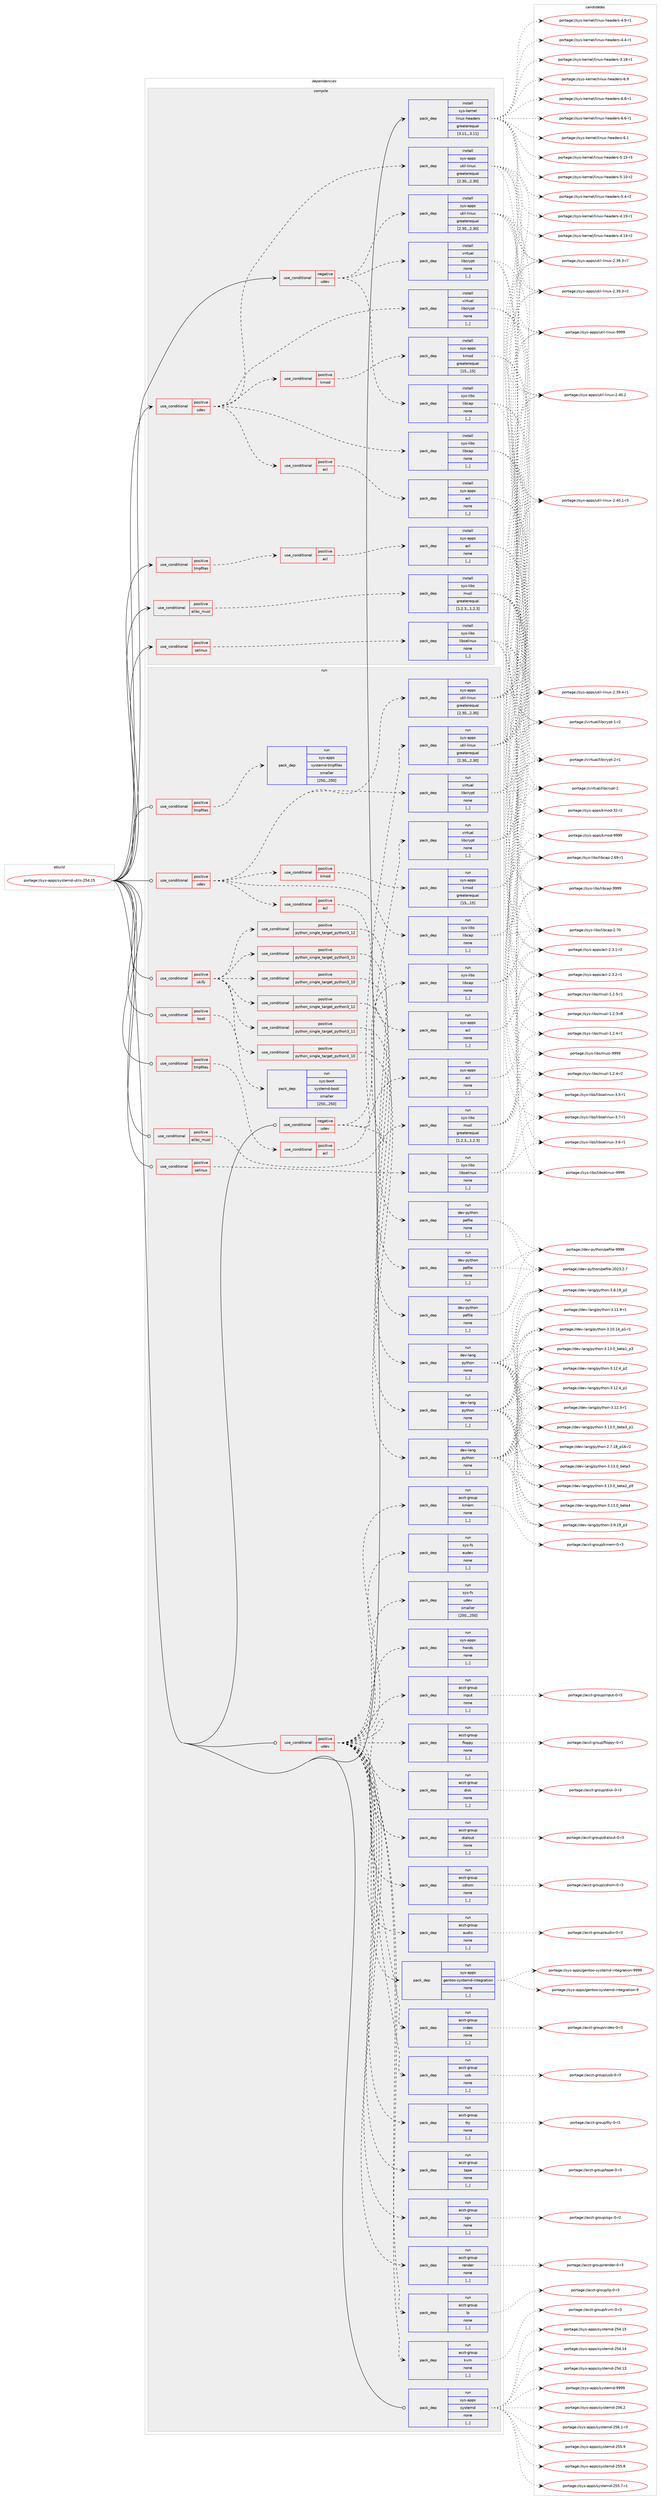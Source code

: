 digraph prolog {

# *************
# Graph options
# *************

newrank=true;
concentrate=true;
compound=true;
graph [rankdir=LR,fontname=Helvetica,fontsize=10,ranksep=1.5];#, ranksep=2.5, nodesep=0.2];
edge  [arrowhead=vee];
node  [fontname=Helvetica,fontsize=10];

# **********
# The ebuild
# **********

subgraph cluster_leftcol {
color=gray;
label=<<i>ebuild</i>>;
id [label="portage://sys-apps/systemd-utils-254.15", color=red, width=4, href="../sys-apps/systemd-utils-254.15.svg"];
}

# ****************
# The dependencies
# ****************

subgraph cluster_midcol {
color=gray;
label=<<i>dependencies</i>>;
subgraph cluster_compile {
fillcolor="#eeeeee";
style=filled;
label=<<i>compile</i>>;
subgraph cond112946 {
dependency425786 [label=<<TABLE BORDER="0" CELLBORDER="1" CELLSPACING="0" CELLPADDING="4"><TR><TD ROWSPAN="3" CELLPADDING="10">use_conditional</TD></TR><TR><TD>negative</TD></TR><TR><TD>udev</TD></TR></TABLE>>, shape=none, color=red];
subgraph pack309903 {
dependency425787 [label=<<TABLE BORDER="0" CELLBORDER="1" CELLSPACING="0" CELLPADDING="4" WIDTH="220"><TR><TD ROWSPAN="6" CELLPADDING="30">pack_dep</TD></TR><TR><TD WIDTH="110">install</TD></TR><TR><TD>sys-apps</TD></TR><TR><TD>util-linux</TD></TR><TR><TD>greaterequal</TD></TR><TR><TD>[2.30,,,2.30]</TD></TR></TABLE>>, shape=none, color=blue];
}
dependency425786:e -> dependency425787:w [weight=20,style="dashed",arrowhead="vee"];
subgraph pack309904 {
dependency425788 [label=<<TABLE BORDER="0" CELLBORDER="1" CELLSPACING="0" CELLPADDING="4" WIDTH="220"><TR><TD ROWSPAN="6" CELLPADDING="30">pack_dep</TD></TR><TR><TD WIDTH="110">install</TD></TR><TR><TD>sys-libs</TD></TR><TR><TD>libcap</TD></TR><TR><TD>none</TD></TR><TR><TD>[,,]</TD></TR></TABLE>>, shape=none, color=blue];
}
dependency425786:e -> dependency425788:w [weight=20,style="dashed",arrowhead="vee"];
subgraph pack309905 {
dependency425789 [label=<<TABLE BORDER="0" CELLBORDER="1" CELLSPACING="0" CELLPADDING="4" WIDTH="220"><TR><TD ROWSPAN="6" CELLPADDING="30">pack_dep</TD></TR><TR><TD WIDTH="110">install</TD></TR><TR><TD>virtual</TD></TR><TR><TD>libcrypt</TD></TR><TR><TD>none</TD></TR><TR><TD>[,,]</TD></TR></TABLE>>, shape=none, color=blue];
}
dependency425786:e -> dependency425789:w [weight=20,style="dashed",arrowhead="vee"];
}
id:e -> dependency425786:w [weight=20,style="solid",arrowhead="vee"];
subgraph cond112947 {
dependency425790 [label=<<TABLE BORDER="0" CELLBORDER="1" CELLSPACING="0" CELLPADDING="4"><TR><TD ROWSPAN="3" CELLPADDING="10">use_conditional</TD></TR><TR><TD>positive</TD></TR><TR><TD>elibc_musl</TD></TR></TABLE>>, shape=none, color=red];
subgraph pack309906 {
dependency425791 [label=<<TABLE BORDER="0" CELLBORDER="1" CELLSPACING="0" CELLPADDING="4" WIDTH="220"><TR><TD ROWSPAN="6" CELLPADDING="30">pack_dep</TD></TR><TR><TD WIDTH="110">install</TD></TR><TR><TD>sys-libs</TD></TR><TR><TD>musl</TD></TR><TR><TD>greaterequal</TD></TR><TR><TD>[1.2.3,,,1.2.3]</TD></TR></TABLE>>, shape=none, color=blue];
}
dependency425790:e -> dependency425791:w [weight=20,style="dashed",arrowhead="vee"];
}
id:e -> dependency425790:w [weight=20,style="solid",arrowhead="vee"];
subgraph cond112948 {
dependency425792 [label=<<TABLE BORDER="0" CELLBORDER="1" CELLSPACING="0" CELLPADDING="4"><TR><TD ROWSPAN="3" CELLPADDING="10">use_conditional</TD></TR><TR><TD>positive</TD></TR><TR><TD>selinux</TD></TR></TABLE>>, shape=none, color=red];
subgraph pack309907 {
dependency425793 [label=<<TABLE BORDER="0" CELLBORDER="1" CELLSPACING="0" CELLPADDING="4" WIDTH="220"><TR><TD ROWSPAN="6" CELLPADDING="30">pack_dep</TD></TR><TR><TD WIDTH="110">install</TD></TR><TR><TD>sys-libs</TD></TR><TR><TD>libselinux</TD></TR><TR><TD>none</TD></TR><TR><TD>[,,]</TD></TR></TABLE>>, shape=none, color=blue];
}
dependency425792:e -> dependency425793:w [weight=20,style="dashed",arrowhead="vee"];
}
id:e -> dependency425792:w [weight=20,style="solid",arrowhead="vee"];
subgraph cond112949 {
dependency425794 [label=<<TABLE BORDER="0" CELLBORDER="1" CELLSPACING="0" CELLPADDING="4"><TR><TD ROWSPAN="3" CELLPADDING="10">use_conditional</TD></TR><TR><TD>positive</TD></TR><TR><TD>tmpfiles</TD></TR></TABLE>>, shape=none, color=red];
subgraph cond112950 {
dependency425795 [label=<<TABLE BORDER="0" CELLBORDER="1" CELLSPACING="0" CELLPADDING="4"><TR><TD ROWSPAN="3" CELLPADDING="10">use_conditional</TD></TR><TR><TD>positive</TD></TR><TR><TD>acl</TD></TR></TABLE>>, shape=none, color=red];
subgraph pack309908 {
dependency425796 [label=<<TABLE BORDER="0" CELLBORDER="1" CELLSPACING="0" CELLPADDING="4" WIDTH="220"><TR><TD ROWSPAN="6" CELLPADDING="30">pack_dep</TD></TR><TR><TD WIDTH="110">install</TD></TR><TR><TD>sys-apps</TD></TR><TR><TD>acl</TD></TR><TR><TD>none</TD></TR><TR><TD>[,,]</TD></TR></TABLE>>, shape=none, color=blue];
}
dependency425795:e -> dependency425796:w [weight=20,style="dashed",arrowhead="vee"];
}
dependency425794:e -> dependency425795:w [weight=20,style="dashed",arrowhead="vee"];
}
id:e -> dependency425794:w [weight=20,style="solid",arrowhead="vee"];
subgraph cond112951 {
dependency425797 [label=<<TABLE BORDER="0" CELLBORDER="1" CELLSPACING="0" CELLPADDING="4"><TR><TD ROWSPAN="3" CELLPADDING="10">use_conditional</TD></TR><TR><TD>positive</TD></TR><TR><TD>udev</TD></TR></TABLE>>, shape=none, color=red];
subgraph pack309909 {
dependency425798 [label=<<TABLE BORDER="0" CELLBORDER="1" CELLSPACING="0" CELLPADDING="4" WIDTH="220"><TR><TD ROWSPAN="6" CELLPADDING="30">pack_dep</TD></TR><TR><TD WIDTH="110">install</TD></TR><TR><TD>sys-apps</TD></TR><TR><TD>util-linux</TD></TR><TR><TD>greaterequal</TD></TR><TR><TD>[2.30,,,2.30]</TD></TR></TABLE>>, shape=none, color=blue];
}
dependency425797:e -> dependency425798:w [weight=20,style="dashed",arrowhead="vee"];
subgraph pack309910 {
dependency425799 [label=<<TABLE BORDER="0" CELLBORDER="1" CELLSPACING="0" CELLPADDING="4" WIDTH="220"><TR><TD ROWSPAN="6" CELLPADDING="30">pack_dep</TD></TR><TR><TD WIDTH="110">install</TD></TR><TR><TD>sys-libs</TD></TR><TR><TD>libcap</TD></TR><TR><TD>none</TD></TR><TR><TD>[,,]</TD></TR></TABLE>>, shape=none, color=blue];
}
dependency425797:e -> dependency425799:w [weight=20,style="dashed",arrowhead="vee"];
subgraph pack309911 {
dependency425800 [label=<<TABLE BORDER="0" CELLBORDER="1" CELLSPACING="0" CELLPADDING="4" WIDTH="220"><TR><TD ROWSPAN="6" CELLPADDING="30">pack_dep</TD></TR><TR><TD WIDTH="110">install</TD></TR><TR><TD>virtual</TD></TR><TR><TD>libcrypt</TD></TR><TR><TD>none</TD></TR><TR><TD>[,,]</TD></TR></TABLE>>, shape=none, color=blue];
}
dependency425797:e -> dependency425800:w [weight=20,style="dashed",arrowhead="vee"];
subgraph cond112952 {
dependency425801 [label=<<TABLE BORDER="0" CELLBORDER="1" CELLSPACING="0" CELLPADDING="4"><TR><TD ROWSPAN="3" CELLPADDING="10">use_conditional</TD></TR><TR><TD>positive</TD></TR><TR><TD>acl</TD></TR></TABLE>>, shape=none, color=red];
subgraph pack309912 {
dependency425802 [label=<<TABLE BORDER="0" CELLBORDER="1" CELLSPACING="0" CELLPADDING="4" WIDTH="220"><TR><TD ROWSPAN="6" CELLPADDING="30">pack_dep</TD></TR><TR><TD WIDTH="110">install</TD></TR><TR><TD>sys-apps</TD></TR><TR><TD>acl</TD></TR><TR><TD>none</TD></TR><TR><TD>[,,]</TD></TR></TABLE>>, shape=none, color=blue];
}
dependency425801:e -> dependency425802:w [weight=20,style="dashed",arrowhead="vee"];
}
dependency425797:e -> dependency425801:w [weight=20,style="dashed",arrowhead="vee"];
subgraph cond112953 {
dependency425803 [label=<<TABLE BORDER="0" CELLBORDER="1" CELLSPACING="0" CELLPADDING="4"><TR><TD ROWSPAN="3" CELLPADDING="10">use_conditional</TD></TR><TR><TD>positive</TD></TR><TR><TD>kmod</TD></TR></TABLE>>, shape=none, color=red];
subgraph pack309913 {
dependency425804 [label=<<TABLE BORDER="0" CELLBORDER="1" CELLSPACING="0" CELLPADDING="4" WIDTH="220"><TR><TD ROWSPAN="6" CELLPADDING="30">pack_dep</TD></TR><TR><TD WIDTH="110">install</TD></TR><TR><TD>sys-apps</TD></TR><TR><TD>kmod</TD></TR><TR><TD>greaterequal</TD></TR><TR><TD>[15,,,15]</TD></TR></TABLE>>, shape=none, color=blue];
}
dependency425803:e -> dependency425804:w [weight=20,style="dashed",arrowhead="vee"];
}
dependency425797:e -> dependency425803:w [weight=20,style="dashed",arrowhead="vee"];
}
id:e -> dependency425797:w [weight=20,style="solid",arrowhead="vee"];
subgraph pack309914 {
dependency425805 [label=<<TABLE BORDER="0" CELLBORDER="1" CELLSPACING="0" CELLPADDING="4" WIDTH="220"><TR><TD ROWSPAN="6" CELLPADDING="30">pack_dep</TD></TR><TR><TD WIDTH="110">install</TD></TR><TR><TD>sys-kernel</TD></TR><TR><TD>linux-headers</TD></TR><TR><TD>greaterequal</TD></TR><TR><TD>[3.11,,,3.11]</TD></TR></TABLE>>, shape=none, color=blue];
}
id:e -> dependency425805:w [weight=20,style="solid",arrowhead="vee"];
}
subgraph cluster_compileandrun {
fillcolor="#eeeeee";
style=filled;
label=<<i>compile and run</i>>;
}
subgraph cluster_run {
fillcolor="#eeeeee";
style=filled;
label=<<i>run</i>>;
subgraph cond112954 {
dependency425806 [label=<<TABLE BORDER="0" CELLBORDER="1" CELLSPACING="0" CELLPADDING="4"><TR><TD ROWSPAN="3" CELLPADDING="10">use_conditional</TD></TR><TR><TD>negative</TD></TR><TR><TD>udev</TD></TR></TABLE>>, shape=none, color=red];
subgraph pack309915 {
dependency425807 [label=<<TABLE BORDER="0" CELLBORDER="1" CELLSPACING="0" CELLPADDING="4" WIDTH="220"><TR><TD ROWSPAN="6" CELLPADDING="30">pack_dep</TD></TR><TR><TD WIDTH="110">run</TD></TR><TR><TD>sys-apps</TD></TR><TR><TD>util-linux</TD></TR><TR><TD>greaterequal</TD></TR><TR><TD>[2.30,,,2.30]</TD></TR></TABLE>>, shape=none, color=blue];
}
dependency425806:e -> dependency425807:w [weight=20,style="dashed",arrowhead="vee"];
subgraph pack309916 {
dependency425808 [label=<<TABLE BORDER="0" CELLBORDER="1" CELLSPACING="0" CELLPADDING="4" WIDTH="220"><TR><TD ROWSPAN="6" CELLPADDING="30">pack_dep</TD></TR><TR><TD WIDTH="110">run</TD></TR><TR><TD>sys-libs</TD></TR><TR><TD>libcap</TD></TR><TR><TD>none</TD></TR><TR><TD>[,,]</TD></TR></TABLE>>, shape=none, color=blue];
}
dependency425806:e -> dependency425808:w [weight=20,style="dashed",arrowhead="vee"];
subgraph pack309917 {
dependency425809 [label=<<TABLE BORDER="0" CELLBORDER="1" CELLSPACING="0" CELLPADDING="4" WIDTH="220"><TR><TD ROWSPAN="6" CELLPADDING="30">pack_dep</TD></TR><TR><TD WIDTH="110">run</TD></TR><TR><TD>virtual</TD></TR><TR><TD>libcrypt</TD></TR><TR><TD>none</TD></TR><TR><TD>[,,]</TD></TR></TABLE>>, shape=none, color=blue];
}
dependency425806:e -> dependency425809:w [weight=20,style="dashed",arrowhead="vee"];
}
id:e -> dependency425806:w [weight=20,style="solid",arrowhead="odot"];
subgraph cond112955 {
dependency425810 [label=<<TABLE BORDER="0" CELLBORDER="1" CELLSPACING="0" CELLPADDING="4"><TR><TD ROWSPAN="3" CELLPADDING="10">use_conditional</TD></TR><TR><TD>positive</TD></TR><TR><TD>boot</TD></TR></TABLE>>, shape=none, color=red];
subgraph pack309918 {
dependency425811 [label=<<TABLE BORDER="0" CELLBORDER="1" CELLSPACING="0" CELLPADDING="4" WIDTH="220"><TR><TD ROWSPAN="6" CELLPADDING="30">pack_dep</TD></TR><TR><TD WIDTH="110">run</TD></TR><TR><TD>sys-boot</TD></TR><TR><TD>systemd-boot</TD></TR><TR><TD>smaller</TD></TR><TR><TD>[250,,,250]</TD></TR></TABLE>>, shape=none, color=blue];
}
dependency425810:e -> dependency425811:w [weight=20,style="dashed",arrowhead="vee"];
}
id:e -> dependency425810:w [weight=20,style="solid",arrowhead="odot"];
subgraph cond112956 {
dependency425812 [label=<<TABLE BORDER="0" CELLBORDER="1" CELLSPACING="0" CELLPADDING="4"><TR><TD ROWSPAN="3" CELLPADDING="10">use_conditional</TD></TR><TR><TD>positive</TD></TR><TR><TD>elibc_musl</TD></TR></TABLE>>, shape=none, color=red];
subgraph pack309919 {
dependency425813 [label=<<TABLE BORDER="0" CELLBORDER="1" CELLSPACING="0" CELLPADDING="4" WIDTH="220"><TR><TD ROWSPAN="6" CELLPADDING="30">pack_dep</TD></TR><TR><TD WIDTH="110">run</TD></TR><TR><TD>sys-libs</TD></TR><TR><TD>musl</TD></TR><TR><TD>greaterequal</TD></TR><TR><TD>[1.2.3,,,1.2.3]</TD></TR></TABLE>>, shape=none, color=blue];
}
dependency425812:e -> dependency425813:w [weight=20,style="dashed",arrowhead="vee"];
}
id:e -> dependency425812:w [weight=20,style="solid",arrowhead="odot"];
subgraph cond112957 {
dependency425814 [label=<<TABLE BORDER="0" CELLBORDER="1" CELLSPACING="0" CELLPADDING="4"><TR><TD ROWSPAN="3" CELLPADDING="10">use_conditional</TD></TR><TR><TD>positive</TD></TR><TR><TD>selinux</TD></TR></TABLE>>, shape=none, color=red];
subgraph pack309920 {
dependency425815 [label=<<TABLE BORDER="0" CELLBORDER="1" CELLSPACING="0" CELLPADDING="4" WIDTH="220"><TR><TD ROWSPAN="6" CELLPADDING="30">pack_dep</TD></TR><TR><TD WIDTH="110">run</TD></TR><TR><TD>sys-libs</TD></TR><TR><TD>libselinux</TD></TR><TR><TD>none</TD></TR><TR><TD>[,,]</TD></TR></TABLE>>, shape=none, color=blue];
}
dependency425814:e -> dependency425815:w [weight=20,style="dashed",arrowhead="vee"];
}
id:e -> dependency425814:w [weight=20,style="solid",arrowhead="odot"];
subgraph cond112958 {
dependency425816 [label=<<TABLE BORDER="0" CELLBORDER="1" CELLSPACING="0" CELLPADDING="4"><TR><TD ROWSPAN="3" CELLPADDING="10">use_conditional</TD></TR><TR><TD>positive</TD></TR><TR><TD>tmpfiles</TD></TR></TABLE>>, shape=none, color=red];
subgraph cond112959 {
dependency425817 [label=<<TABLE BORDER="0" CELLBORDER="1" CELLSPACING="0" CELLPADDING="4"><TR><TD ROWSPAN="3" CELLPADDING="10">use_conditional</TD></TR><TR><TD>positive</TD></TR><TR><TD>acl</TD></TR></TABLE>>, shape=none, color=red];
subgraph pack309921 {
dependency425818 [label=<<TABLE BORDER="0" CELLBORDER="1" CELLSPACING="0" CELLPADDING="4" WIDTH="220"><TR><TD ROWSPAN="6" CELLPADDING="30">pack_dep</TD></TR><TR><TD WIDTH="110">run</TD></TR><TR><TD>sys-apps</TD></TR><TR><TD>acl</TD></TR><TR><TD>none</TD></TR><TR><TD>[,,]</TD></TR></TABLE>>, shape=none, color=blue];
}
dependency425817:e -> dependency425818:w [weight=20,style="dashed",arrowhead="vee"];
}
dependency425816:e -> dependency425817:w [weight=20,style="dashed",arrowhead="vee"];
}
id:e -> dependency425816:w [weight=20,style="solid",arrowhead="odot"];
subgraph cond112960 {
dependency425819 [label=<<TABLE BORDER="0" CELLBORDER="1" CELLSPACING="0" CELLPADDING="4"><TR><TD ROWSPAN="3" CELLPADDING="10">use_conditional</TD></TR><TR><TD>positive</TD></TR><TR><TD>tmpfiles</TD></TR></TABLE>>, shape=none, color=red];
subgraph pack309922 {
dependency425820 [label=<<TABLE BORDER="0" CELLBORDER="1" CELLSPACING="0" CELLPADDING="4" WIDTH="220"><TR><TD ROWSPAN="6" CELLPADDING="30">pack_dep</TD></TR><TR><TD WIDTH="110">run</TD></TR><TR><TD>sys-apps</TD></TR><TR><TD>systemd-tmpfiles</TD></TR><TR><TD>smaller</TD></TR><TR><TD>[250,,,250]</TD></TR></TABLE>>, shape=none, color=blue];
}
dependency425819:e -> dependency425820:w [weight=20,style="dashed",arrowhead="vee"];
}
id:e -> dependency425819:w [weight=20,style="solid",arrowhead="odot"];
subgraph cond112961 {
dependency425821 [label=<<TABLE BORDER="0" CELLBORDER="1" CELLSPACING="0" CELLPADDING="4"><TR><TD ROWSPAN="3" CELLPADDING="10">use_conditional</TD></TR><TR><TD>positive</TD></TR><TR><TD>udev</TD></TR></TABLE>>, shape=none, color=red];
subgraph pack309923 {
dependency425822 [label=<<TABLE BORDER="0" CELLBORDER="1" CELLSPACING="0" CELLPADDING="4" WIDTH="220"><TR><TD ROWSPAN="6" CELLPADDING="30">pack_dep</TD></TR><TR><TD WIDTH="110">run</TD></TR><TR><TD>acct-group</TD></TR><TR><TD>audio</TD></TR><TR><TD>none</TD></TR><TR><TD>[,,]</TD></TR></TABLE>>, shape=none, color=blue];
}
dependency425821:e -> dependency425822:w [weight=20,style="dashed",arrowhead="vee"];
subgraph pack309924 {
dependency425823 [label=<<TABLE BORDER="0" CELLBORDER="1" CELLSPACING="0" CELLPADDING="4" WIDTH="220"><TR><TD ROWSPAN="6" CELLPADDING="30">pack_dep</TD></TR><TR><TD WIDTH="110">run</TD></TR><TR><TD>acct-group</TD></TR><TR><TD>cdrom</TD></TR><TR><TD>none</TD></TR><TR><TD>[,,]</TD></TR></TABLE>>, shape=none, color=blue];
}
dependency425821:e -> dependency425823:w [weight=20,style="dashed",arrowhead="vee"];
subgraph pack309925 {
dependency425824 [label=<<TABLE BORDER="0" CELLBORDER="1" CELLSPACING="0" CELLPADDING="4" WIDTH="220"><TR><TD ROWSPAN="6" CELLPADDING="30">pack_dep</TD></TR><TR><TD WIDTH="110">run</TD></TR><TR><TD>acct-group</TD></TR><TR><TD>dialout</TD></TR><TR><TD>none</TD></TR><TR><TD>[,,]</TD></TR></TABLE>>, shape=none, color=blue];
}
dependency425821:e -> dependency425824:w [weight=20,style="dashed",arrowhead="vee"];
subgraph pack309926 {
dependency425825 [label=<<TABLE BORDER="0" CELLBORDER="1" CELLSPACING="0" CELLPADDING="4" WIDTH="220"><TR><TD ROWSPAN="6" CELLPADDING="30">pack_dep</TD></TR><TR><TD WIDTH="110">run</TD></TR><TR><TD>acct-group</TD></TR><TR><TD>disk</TD></TR><TR><TD>none</TD></TR><TR><TD>[,,]</TD></TR></TABLE>>, shape=none, color=blue];
}
dependency425821:e -> dependency425825:w [weight=20,style="dashed",arrowhead="vee"];
subgraph pack309927 {
dependency425826 [label=<<TABLE BORDER="0" CELLBORDER="1" CELLSPACING="0" CELLPADDING="4" WIDTH="220"><TR><TD ROWSPAN="6" CELLPADDING="30">pack_dep</TD></TR><TR><TD WIDTH="110">run</TD></TR><TR><TD>acct-group</TD></TR><TR><TD>floppy</TD></TR><TR><TD>none</TD></TR><TR><TD>[,,]</TD></TR></TABLE>>, shape=none, color=blue];
}
dependency425821:e -> dependency425826:w [weight=20,style="dashed",arrowhead="vee"];
subgraph pack309928 {
dependency425827 [label=<<TABLE BORDER="0" CELLBORDER="1" CELLSPACING="0" CELLPADDING="4" WIDTH="220"><TR><TD ROWSPAN="6" CELLPADDING="30">pack_dep</TD></TR><TR><TD WIDTH="110">run</TD></TR><TR><TD>acct-group</TD></TR><TR><TD>input</TD></TR><TR><TD>none</TD></TR><TR><TD>[,,]</TD></TR></TABLE>>, shape=none, color=blue];
}
dependency425821:e -> dependency425827:w [weight=20,style="dashed",arrowhead="vee"];
subgraph pack309929 {
dependency425828 [label=<<TABLE BORDER="0" CELLBORDER="1" CELLSPACING="0" CELLPADDING="4" WIDTH="220"><TR><TD ROWSPAN="6" CELLPADDING="30">pack_dep</TD></TR><TR><TD WIDTH="110">run</TD></TR><TR><TD>acct-group</TD></TR><TR><TD>kmem</TD></TR><TR><TD>none</TD></TR><TR><TD>[,,]</TD></TR></TABLE>>, shape=none, color=blue];
}
dependency425821:e -> dependency425828:w [weight=20,style="dashed",arrowhead="vee"];
subgraph pack309930 {
dependency425829 [label=<<TABLE BORDER="0" CELLBORDER="1" CELLSPACING="0" CELLPADDING="4" WIDTH="220"><TR><TD ROWSPAN="6" CELLPADDING="30">pack_dep</TD></TR><TR><TD WIDTH="110">run</TD></TR><TR><TD>acct-group</TD></TR><TR><TD>kvm</TD></TR><TR><TD>none</TD></TR><TR><TD>[,,]</TD></TR></TABLE>>, shape=none, color=blue];
}
dependency425821:e -> dependency425829:w [weight=20,style="dashed",arrowhead="vee"];
subgraph pack309931 {
dependency425830 [label=<<TABLE BORDER="0" CELLBORDER="1" CELLSPACING="0" CELLPADDING="4" WIDTH="220"><TR><TD ROWSPAN="6" CELLPADDING="30">pack_dep</TD></TR><TR><TD WIDTH="110">run</TD></TR><TR><TD>acct-group</TD></TR><TR><TD>lp</TD></TR><TR><TD>none</TD></TR><TR><TD>[,,]</TD></TR></TABLE>>, shape=none, color=blue];
}
dependency425821:e -> dependency425830:w [weight=20,style="dashed",arrowhead="vee"];
subgraph pack309932 {
dependency425831 [label=<<TABLE BORDER="0" CELLBORDER="1" CELLSPACING="0" CELLPADDING="4" WIDTH="220"><TR><TD ROWSPAN="6" CELLPADDING="30">pack_dep</TD></TR><TR><TD WIDTH="110">run</TD></TR><TR><TD>acct-group</TD></TR><TR><TD>render</TD></TR><TR><TD>none</TD></TR><TR><TD>[,,]</TD></TR></TABLE>>, shape=none, color=blue];
}
dependency425821:e -> dependency425831:w [weight=20,style="dashed",arrowhead="vee"];
subgraph pack309933 {
dependency425832 [label=<<TABLE BORDER="0" CELLBORDER="1" CELLSPACING="0" CELLPADDING="4" WIDTH="220"><TR><TD ROWSPAN="6" CELLPADDING="30">pack_dep</TD></TR><TR><TD WIDTH="110">run</TD></TR><TR><TD>acct-group</TD></TR><TR><TD>sgx</TD></TR><TR><TD>none</TD></TR><TR><TD>[,,]</TD></TR></TABLE>>, shape=none, color=blue];
}
dependency425821:e -> dependency425832:w [weight=20,style="dashed",arrowhead="vee"];
subgraph pack309934 {
dependency425833 [label=<<TABLE BORDER="0" CELLBORDER="1" CELLSPACING="0" CELLPADDING="4" WIDTH="220"><TR><TD ROWSPAN="6" CELLPADDING="30">pack_dep</TD></TR><TR><TD WIDTH="110">run</TD></TR><TR><TD>acct-group</TD></TR><TR><TD>tape</TD></TR><TR><TD>none</TD></TR><TR><TD>[,,]</TD></TR></TABLE>>, shape=none, color=blue];
}
dependency425821:e -> dependency425833:w [weight=20,style="dashed",arrowhead="vee"];
subgraph pack309935 {
dependency425834 [label=<<TABLE BORDER="0" CELLBORDER="1" CELLSPACING="0" CELLPADDING="4" WIDTH="220"><TR><TD ROWSPAN="6" CELLPADDING="30">pack_dep</TD></TR><TR><TD WIDTH="110">run</TD></TR><TR><TD>acct-group</TD></TR><TR><TD>tty</TD></TR><TR><TD>none</TD></TR><TR><TD>[,,]</TD></TR></TABLE>>, shape=none, color=blue];
}
dependency425821:e -> dependency425834:w [weight=20,style="dashed",arrowhead="vee"];
subgraph pack309936 {
dependency425835 [label=<<TABLE BORDER="0" CELLBORDER="1" CELLSPACING="0" CELLPADDING="4" WIDTH="220"><TR><TD ROWSPAN="6" CELLPADDING="30">pack_dep</TD></TR><TR><TD WIDTH="110">run</TD></TR><TR><TD>acct-group</TD></TR><TR><TD>usb</TD></TR><TR><TD>none</TD></TR><TR><TD>[,,]</TD></TR></TABLE>>, shape=none, color=blue];
}
dependency425821:e -> dependency425835:w [weight=20,style="dashed",arrowhead="vee"];
subgraph pack309937 {
dependency425836 [label=<<TABLE BORDER="0" CELLBORDER="1" CELLSPACING="0" CELLPADDING="4" WIDTH="220"><TR><TD ROWSPAN="6" CELLPADDING="30">pack_dep</TD></TR><TR><TD WIDTH="110">run</TD></TR><TR><TD>acct-group</TD></TR><TR><TD>video</TD></TR><TR><TD>none</TD></TR><TR><TD>[,,]</TD></TR></TABLE>>, shape=none, color=blue];
}
dependency425821:e -> dependency425836:w [weight=20,style="dashed",arrowhead="vee"];
subgraph pack309938 {
dependency425837 [label=<<TABLE BORDER="0" CELLBORDER="1" CELLSPACING="0" CELLPADDING="4" WIDTH="220"><TR><TD ROWSPAN="6" CELLPADDING="30">pack_dep</TD></TR><TR><TD WIDTH="110">run</TD></TR><TR><TD>sys-apps</TD></TR><TR><TD>gentoo-systemd-integration</TD></TR><TR><TD>none</TD></TR><TR><TD>[,,]</TD></TR></TABLE>>, shape=none, color=blue];
}
dependency425821:e -> dependency425837:w [weight=20,style="dashed",arrowhead="vee"];
subgraph pack309939 {
dependency425838 [label=<<TABLE BORDER="0" CELLBORDER="1" CELLSPACING="0" CELLPADDING="4" WIDTH="220"><TR><TD ROWSPAN="6" CELLPADDING="30">pack_dep</TD></TR><TR><TD WIDTH="110">run</TD></TR><TR><TD>sys-apps</TD></TR><TR><TD>hwids</TD></TR><TR><TD>none</TD></TR><TR><TD>[,,]</TD></TR></TABLE>>, shape=none, color=blue];
}
dependency425821:e -> dependency425838:w [weight=20,style="dashed",arrowhead="vee"];
subgraph pack309940 {
dependency425839 [label=<<TABLE BORDER="0" CELLBORDER="1" CELLSPACING="0" CELLPADDING="4" WIDTH="220"><TR><TD ROWSPAN="6" CELLPADDING="30">pack_dep</TD></TR><TR><TD WIDTH="110">run</TD></TR><TR><TD>sys-fs</TD></TR><TR><TD>udev</TD></TR><TR><TD>smaller</TD></TR><TR><TD>[250,,,250]</TD></TR></TABLE>>, shape=none, color=blue];
}
dependency425821:e -> dependency425839:w [weight=20,style="dashed",arrowhead="vee"];
subgraph pack309941 {
dependency425840 [label=<<TABLE BORDER="0" CELLBORDER="1" CELLSPACING="0" CELLPADDING="4" WIDTH="220"><TR><TD ROWSPAN="6" CELLPADDING="30">pack_dep</TD></TR><TR><TD WIDTH="110">run</TD></TR><TR><TD>sys-fs</TD></TR><TR><TD>eudev</TD></TR><TR><TD>none</TD></TR><TR><TD>[,,]</TD></TR></TABLE>>, shape=none, color=blue];
}
dependency425821:e -> dependency425840:w [weight=20,style="dashed",arrowhead="vee"];
}
id:e -> dependency425821:w [weight=20,style="solid",arrowhead="odot"];
subgraph cond112962 {
dependency425841 [label=<<TABLE BORDER="0" CELLBORDER="1" CELLSPACING="0" CELLPADDING="4"><TR><TD ROWSPAN="3" CELLPADDING="10">use_conditional</TD></TR><TR><TD>positive</TD></TR><TR><TD>udev</TD></TR></TABLE>>, shape=none, color=red];
subgraph pack309942 {
dependency425842 [label=<<TABLE BORDER="0" CELLBORDER="1" CELLSPACING="0" CELLPADDING="4" WIDTH="220"><TR><TD ROWSPAN="6" CELLPADDING="30">pack_dep</TD></TR><TR><TD WIDTH="110">run</TD></TR><TR><TD>sys-apps</TD></TR><TR><TD>util-linux</TD></TR><TR><TD>greaterequal</TD></TR><TR><TD>[2.30,,,2.30]</TD></TR></TABLE>>, shape=none, color=blue];
}
dependency425841:e -> dependency425842:w [weight=20,style="dashed",arrowhead="vee"];
subgraph pack309943 {
dependency425843 [label=<<TABLE BORDER="0" CELLBORDER="1" CELLSPACING="0" CELLPADDING="4" WIDTH="220"><TR><TD ROWSPAN="6" CELLPADDING="30">pack_dep</TD></TR><TR><TD WIDTH="110">run</TD></TR><TR><TD>sys-libs</TD></TR><TR><TD>libcap</TD></TR><TR><TD>none</TD></TR><TR><TD>[,,]</TD></TR></TABLE>>, shape=none, color=blue];
}
dependency425841:e -> dependency425843:w [weight=20,style="dashed",arrowhead="vee"];
subgraph pack309944 {
dependency425844 [label=<<TABLE BORDER="0" CELLBORDER="1" CELLSPACING="0" CELLPADDING="4" WIDTH="220"><TR><TD ROWSPAN="6" CELLPADDING="30">pack_dep</TD></TR><TR><TD WIDTH="110">run</TD></TR><TR><TD>virtual</TD></TR><TR><TD>libcrypt</TD></TR><TR><TD>none</TD></TR><TR><TD>[,,]</TD></TR></TABLE>>, shape=none, color=blue];
}
dependency425841:e -> dependency425844:w [weight=20,style="dashed",arrowhead="vee"];
subgraph cond112963 {
dependency425845 [label=<<TABLE BORDER="0" CELLBORDER="1" CELLSPACING="0" CELLPADDING="4"><TR><TD ROWSPAN="3" CELLPADDING="10">use_conditional</TD></TR><TR><TD>positive</TD></TR><TR><TD>acl</TD></TR></TABLE>>, shape=none, color=red];
subgraph pack309945 {
dependency425846 [label=<<TABLE BORDER="0" CELLBORDER="1" CELLSPACING="0" CELLPADDING="4" WIDTH="220"><TR><TD ROWSPAN="6" CELLPADDING="30">pack_dep</TD></TR><TR><TD WIDTH="110">run</TD></TR><TR><TD>sys-apps</TD></TR><TR><TD>acl</TD></TR><TR><TD>none</TD></TR><TR><TD>[,,]</TD></TR></TABLE>>, shape=none, color=blue];
}
dependency425845:e -> dependency425846:w [weight=20,style="dashed",arrowhead="vee"];
}
dependency425841:e -> dependency425845:w [weight=20,style="dashed",arrowhead="vee"];
subgraph cond112964 {
dependency425847 [label=<<TABLE BORDER="0" CELLBORDER="1" CELLSPACING="0" CELLPADDING="4"><TR><TD ROWSPAN="3" CELLPADDING="10">use_conditional</TD></TR><TR><TD>positive</TD></TR><TR><TD>kmod</TD></TR></TABLE>>, shape=none, color=red];
subgraph pack309946 {
dependency425848 [label=<<TABLE BORDER="0" CELLBORDER="1" CELLSPACING="0" CELLPADDING="4" WIDTH="220"><TR><TD ROWSPAN="6" CELLPADDING="30">pack_dep</TD></TR><TR><TD WIDTH="110">run</TD></TR><TR><TD>sys-apps</TD></TR><TR><TD>kmod</TD></TR><TR><TD>greaterequal</TD></TR><TR><TD>[15,,,15]</TD></TR></TABLE>>, shape=none, color=blue];
}
dependency425847:e -> dependency425848:w [weight=20,style="dashed",arrowhead="vee"];
}
dependency425841:e -> dependency425847:w [weight=20,style="dashed",arrowhead="vee"];
}
id:e -> dependency425841:w [weight=20,style="solid",arrowhead="odot"];
subgraph cond112965 {
dependency425849 [label=<<TABLE BORDER="0" CELLBORDER="1" CELLSPACING="0" CELLPADDING="4"><TR><TD ROWSPAN="3" CELLPADDING="10">use_conditional</TD></TR><TR><TD>positive</TD></TR><TR><TD>ukify</TD></TR></TABLE>>, shape=none, color=red];
subgraph cond112966 {
dependency425850 [label=<<TABLE BORDER="0" CELLBORDER="1" CELLSPACING="0" CELLPADDING="4"><TR><TD ROWSPAN="3" CELLPADDING="10">use_conditional</TD></TR><TR><TD>positive</TD></TR><TR><TD>python_single_target_python3_10</TD></TR></TABLE>>, shape=none, color=red];
subgraph pack309947 {
dependency425851 [label=<<TABLE BORDER="0" CELLBORDER="1" CELLSPACING="0" CELLPADDING="4" WIDTH="220"><TR><TD ROWSPAN="6" CELLPADDING="30">pack_dep</TD></TR><TR><TD WIDTH="110">run</TD></TR><TR><TD>dev-lang</TD></TR><TR><TD>python</TD></TR><TR><TD>none</TD></TR><TR><TD>[,,]</TD></TR></TABLE>>, shape=none, color=blue];
}
dependency425850:e -> dependency425851:w [weight=20,style="dashed",arrowhead="vee"];
}
dependency425849:e -> dependency425850:w [weight=20,style="dashed",arrowhead="vee"];
subgraph cond112967 {
dependency425852 [label=<<TABLE BORDER="0" CELLBORDER="1" CELLSPACING="0" CELLPADDING="4"><TR><TD ROWSPAN="3" CELLPADDING="10">use_conditional</TD></TR><TR><TD>positive</TD></TR><TR><TD>python_single_target_python3_11</TD></TR></TABLE>>, shape=none, color=red];
subgraph pack309948 {
dependency425853 [label=<<TABLE BORDER="0" CELLBORDER="1" CELLSPACING="0" CELLPADDING="4" WIDTH="220"><TR><TD ROWSPAN="6" CELLPADDING="30">pack_dep</TD></TR><TR><TD WIDTH="110">run</TD></TR><TR><TD>dev-lang</TD></TR><TR><TD>python</TD></TR><TR><TD>none</TD></TR><TR><TD>[,,]</TD></TR></TABLE>>, shape=none, color=blue];
}
dependency425852:e -> dependency425853:w [weight=20,style="dashed",arrowhead="vee"];
}
dependency425849:e -> dependency425852:w [weight=20,style="dashed",arrowhead="vee"];
subgraph cond112968 {
dependency425854 [label=<<TABLE BORDER="0" CELLBORDER="1" CELLSPACING="0" CELLPADDING="4"><TR><TD ROWSPAN="3" CELLPADDING="10">use_conditional</TD></TR><TR><TD>positive</TD></TR><TR><TD>python_single_target_python3_12</TD></TR></TABLE>>, shape=none, color=red];
subgraph pack309949 {
dependency425855 [label=<<TABLE BORDER="0" CELLBORDER="1" CELLSPACING="0" CELLPADDING="4" WIDTH="220"><TR><TD ROWSPAN="6" CELLPADDING="30">pack_dep</TD></TR><TR><TD WIDTH="110">run</TD></TR><TR><TD>dev-lang</TD></TR><TR><TD>python</TD></TR><TR><TD>none</TD></TR><TR><TD>[,,]</TD></TR></TABLE>>, shape=none, color=blue];
}
dependency425854:e -> dependency425855:w [weight=20,style="dashed",arrowhead="vee"];
}
dependency425849:e -> dependency425854:w [weight=20,style="dashed",arrowhead="vee"];
subgraph cond112969 {
dependency425856 [label=<<TABLE BORDER="0" CELLBORDER="1" CELLSPACING="0" CELLPADDING="4"><TR><TD ROWSPAN="3" CELLPADDING="10">use_conditional</TD></TR><TR><TD>positive</TD></TR><TR><TD>python_single_target_python3_10</TD></TR></TABLE>>, shape=none, color=red];
subgraph pack309950 {
dependency425857 [label=<<TABLE BORDER="0" CELLBORDER="1" CELLSPACING="0" CELLPADDING="4" WIDTH="220"><TR><TD ROWSPAN="6" CELLPADDING="30">pack_dep</TD></TR><TR><TD WIDTH="110">run</TD></TR><TR><TD>dev-python</TD></TR><TR><TD>pefile</TD></TR><TR><TD>none</TD></TR><TR><TD>[,,]</TD></TR></TABLE>>, shape=none, color=blue];
}
dependency425856:e -> dependency425857:w [weight=20,style="dashed",arrowhead="vee"];
}
dependency425849:e -> dependency425856:w [weight=20,style="dashed",arrowhead="vee"];
subgraph cond112970 {
dependency425858 [label=<<TABLE BORDER="0" CELLBORDER="1" CELLSPACING="0" CELLPADDING="4"><TR><TD ROWSPAN="3" CELLPADDING="10">use_conditional</TD></TR><TR><TD>positive</TD></TR><TR><TD>python_single_target_python3_11</TD></TR></TABLE>>, shape=none, color=red];
subgraph pack309951 {
dependency425859 [label=<<TABLE BORDER="0" CELLBORDER="1" CELLSPACING="0" CELLPADDING="4" WIDTH="220"><TR><TD ROWSPAN="6" CELLPADDING="30">pack_dep</TD></TR><TR><TD WIDTH="110">run</TD></TR><TR><TD>dev-python</TD></TR><TR><TD>pefile</TD></TR><TR><TD>none</TD></TR><TR><TD>[,,]</TD></TR></TABLE>>, shape=none, color=blue];
}
dependency425858:e -> dependency425859:w [weight=20,style="dashed",arrowhead="vee"];
}
dependency425849:e -> dependency425858:w [weight=20,style="dashed",arrowhead="vee"];
subgraph cond112971 {
dependency425860 [label=<<TABLE BORDER="0" CELLBORDER="1" CELLSPACING="0" CELLPADDING="4"><TR><TD ROWSPAN="3" CELLPADDING="10">use_conditional</TD></TR><TR><TD>positive</TD></TR><TR><TD>python_single_target_python3_12</TD></TR></TABLE>>, shape=none, color=red];
subgraph pack309952 {
dependency425861 [label=<<TABLE BORDER="0" CELLBORDER="1" CELLSPACING="0" CELLPADDING="4" WIDTH="220"><TR><TD ROWSPAN="6" CELLPADDING="30">pack_dep</TD></TR><TR><TD WIDTH="110">run</TD></TR><TR><TD>dev-python</TD></TR><TR><TD>pefile</TD></TR><TR><TD>none</TD></TR><TR><TD>[,,]</TD></TR></TABLE>>, shape=none, color=blue];
}
dependency425860:e -> dependency425861:w [weight=20,style="dashed",arrowhead="vee"];
}
dependency425849:e -> dependency425860:w [weight=20,style="dashed",arrowhead="vee"];
}
id:e -> dependency425849:w [weight=20,style="solid",arrowhead="odot"];
subgraph pack309953 {
dependency425862 [label=<<TABLE BORDER="0" CELLBORDER="1" CELLSPACING="0" CELLPADDING="4" WIDTH="220"><TR><TD ROWSPAN="6" CELLPADDING="30">pack_dep</TD></TR><TR><TD WIDTH="110">run</TD></TR><TR><TD>sys-apps</TD></TR><TR><TD>systemd</TD></TR><TR><TD>none</TD></TR><TR><TD>[,,]</TD></TR></TABLE>>, shape=none, color=blue];
}
id:e -> dependency425862:w [weight=20,style="solid",arrowhead="odot"];
}
}

# **************
# The candidates
# **************

subgraph cluster_choices {
rank=same;
color=gray;
label=<<i>candidates</i>>;

subgraph choice309903 {
color=black;
nodesep=1;
choice115121115459711211211547117116105108451081051101171204557575757 [label="portage://sys-apps/util-linux-9999", color=red, width=4,href="../sys-apps/util-linux-9999.svg"];
choice1151211154597112112115471171161051084510810511011712045504652484650 [label="portage://sys-apps/util-linux-2.40.2", color=red, width=4,href="../sys-apps/util-linux-2.40.2.svg"];
choice11512111545971121121154711711610510845108105110117120455046524846494511451 [label="portage://sys-apps/util-linux-2.40.1-r3", color=red, width=4,href="../sys-apps/util-linux-2.40.1-r3.svg"];
choice11512111545971121121154711711610510845108105110117120455046515746524511449 [label="portage://sys-apps/util-linux-2.39.4-r1", color=red, width=4,href="../sys-apps/util-linux-2.39.4-r1.svg"];
choice11512111545971121121154711711610510845108105110117120455046515746514511455 [label="portage://sys-apps/util-linux-2.39.3-r7", color=red, width=4,href="../sys-apps/util-linux-2.39.3-r7.svg"];
choice11512111545971121121154711711610510845108105110117120455046515746514511450 [label="portage://sys-apps/util-linux-2.39.3-r2", color=red, width=4,href="../sys-apps/util-linux-2.39.3-r2.svg"];
dependency425787:e -> choice115121115459711211211547117116105108451081051101171204557575757:w [style=dotted,weight="100"];
dependency425787:e -> choice1151211154597112112115471171161051084510810511011712045504652484650:w [style=dotted,weight="100"];
dependency425787:e -> choice11512111545971121121154711711610510845108105110117120455046524846494511451:w [style=dotted,weight="100"];
dependency425787:e -> choice11512111545971121121154711711610510845108105110117120455046515746524511449:w [style=dotted,weight="100"];
dependency425787:e -> choice11512111545971121121154711711610510845108105110117120455046515746514511455:w [style=dotted,weight="100"];
dependency425787:e -> choice11512111545971121121154711711610510845108105110117120455046515746514511450:w [style=dotted,weight="100"];
}
subgraph choice309904 {
color=black;
nodesep=1;
choice1151211154510810598115471081059899971124557575757 [label="portage://sys-libs/libcap-9999", color=red, width=4,href="../sys-libs/libcap-9999.svg"];
choice1151211154510810598115471081059899971124550465548 [label="portage://sys-libs/libcap-2.70", color=red, width=4,href="../sys-libs/libcap-2.70.svg"];
choice11512111545108105981154710810598999711245504654574511449 [label="portage://sys-libs/libcap-2.69-r1", color=red, width=4,href="../sys-libs/libcap-2.69-r1.svg"];
dependency425788:e -> choice1151211154510810598115471081059899971124557575757:w [style=dotted,weight="100"];
dependency425788:e -> choice1151211154510810598115471081059899971124550465548:w [style=dotted,weight="100"];
dependency425788:e -> choice11512111545108105981154710810598999711245504654574511449:w [style=dotted,weight="100"];
}
subgraph choice309905 {
color=black;
nodesep=1;
choice1181051141161179710847108105989911412111211645504511449 [label="portage://virtual/libcrypt-2-r1", color=red, width=4,href="../virtual/libcrypt-2-r1.svg"];
choice118105114116117971084710810598991141211121164550 [label="portage://virtual/libcrypt-2", color=red, width=4,href="../virtual/libcrypt-2.svg"];
choice1181051141161179710847108105989911412111211645494511450 [label="portage://virtual/libcrypt-1-r2", color=red, width=4,href="../virtual/libcrypt-1-r2.svg"];
dependency425789:e -> choice1181051141161179710847108105989911412111211645504511449:w [style=dotted,weight="100"];
dependency425789:e -> choice118105114116117971084710810598991141211121164550:w [style=dotted,weight="100"];
dependency425789:e -> choice1181051141161179710847108105989911412111211645494511450:w [style=dotted,weight="100"];
}
subgraph choice309906 {
color=black;
nodesep=1;
choice1151211154510810598115471091171151084557575757 [label="portage://sys-libs/musl-9999", color=red, width=4,href="../sys-libs/musl-9999.svg"];
choice1151211154510810598115471091171151084549465046534511449 [label="portage://sys-libs/musl-1.2.5-r1", color=red, width=4,href="../sys-libs/musl-1.2.5-r1.svg"];
choice1151211154510810598115471091171151084549465046524511450 [label="portage://sys-libs/musl-1.2.4-r2", color=red, width=4,href="../sys-libs/musl-1.2.4-r2.svg"];
choice1151211154510810598115471091171151084549465046524511449 [label="portage://sys-libs/musl-1.2.4-r1", color=red, width=4,href="../sys-libs/musl-1.2.4-r1.svg"];
choice1151211154510810598115471091171151084549465046514511456 [label="portage://sys-libs/musl-1.2.3-r8", color=red, width=4,href="../sys-libs/musl-1.2.3-r8.svg"];
dependency425791:e -> choice1151211154510810598115471091171151084557575757:w [style=dotted,weight="100"];
dependency425791:e -> choice1151211154510810598115471091171151084549465046534511449:w [style=dotted,weight="100"];
dependency425791:e -> choice1151211154510810598115471091171151084549465046524511450:w [style=dotted,weight="100"];
dependency425791:e -> choice1151211154510810598115471091171151084549465046524511449:w [style=dotted,weight="100"];
dependency425791:e -> choice1151211154510810598115471091171151084549465046514511456:w [style=dotted,weight="100"];
}
subgraph choice309907 {
color=black;
nodesep=1;
choice115121115451081059811547108105981151011081051101171204557575757 [label="portage://sys-libs/libselinux-9999", color=red, width=4,href="../sys-libs/libselinux-9999.svg"];
choice11512111545108105981154710810598115101108105110117120455146554511449 [label="portage://sys-libs/libselinux-3.7-r1", color=red, width=4,href="../sys-libs/libselinux-3.7-r1.svg"];
choice11512111545108105981154710810598115101108105110117120455146544511449 [label="portage://sys-libs/libselinux-3.6-r1", color=red, width=4,href="../sys-libs/libselinux-3.6-r1.svg"];
choice11512111545108105981154710810598115101108105110117120455146534511449 [label="portage://sys-libs/libselinux-3.5-r1", color=red, width=4,href="../sys-libs/libselinux-3.5-r1.svg"];
dependency425793:e -> choice115121115451081059811547108105981151011081051101171204557575757:w [style=dotted,weight="100"];
dependency425793:e -> choice11512111545108105981154710810598115101108105110117120455146554511449:w [style=dotted,weight="100"];
dependency425793:e -> choice11512111545108105981154710810598115101108105110117120455146544511449:w [style=dotted,weight="100"];
dependency425793:e -> choice11512111545108105981154710810598115101108105110117120455146534511449:w [style=dotted,weight="100"];
}
subgraph choice309908 {
color=black;
nodesep=1;
choice11512111545971121121154797991084550465146504511449 [label="portage://sys-apps/acl-2.3.2-r1", color=red, width=4,href="../sys-apps/acl-2.3.2-r1.svg"];
choice11512111545971121121154797991084550465146494511450 [label="portage://sys-apps/acl-2.3.1-r2", color=red, width=4,href="../sys-apps/acl-2.3.1-r2.svg"];
dependency425796:e -> choice11512111545971121121154797991084550465146504511449:w [style=dotted,weight="100"];
dependency425796:e -> choice11512111545971121121154797991084550465146494511450:w [style=dotted,weight="100"];
}
subgraph choice309909 {
color=black;
nodesep=1;
choice115121115459711211211547117116105108451081051101171204557575757 [label="portage://sys-apps/util-linux-9999", color=red, width=4,href="../sys-apps/util-linux-9999.svg"];
choice1151211154597112112115471171161051084510810511011712045504652484650 [label="portage://sys-apps/util-linux-2.40.2", color=red, width=4,href="../sys-apps/util-linux-2.40.2.svg"];
choice11512111545971121121154711711610510845108105110117120455046524846494511451 [label="portage://sys-apps/util-linux-2.40.1-r3", color=red, width=4,href="../sys-apps/util-linux-2.40.1-r3.svg"];
choice11512111545971121121154711711610510845108105110117120455046515746524511449 [label="portage://sys-apps/util-linux-2.39.4-r1", color=red, width=4,href="../sys-apps/util-linux-2.39.4-r1.svg"];
choice11512111545971121121154711711610510845108105110117120455046515746514511455 [label="portage://sys-apps/util-linux-2.39.3-r7", color=red, width=4,href="../sys-apps/util-linux-2.39.3-r7.svg"];
choice11512111545971121121154711711610510845108105110117120455046515746514511450 [label="portage://sys-apps/util-linux-2.39.3-r2", color=red, width=4,href="../sys-apps/util-linux-2.39.3-r2.svg"];
dependency425798:e -> choice115121115459711211211547117116105108451081051101171204557575757:w [style=dotted,weight="100"];
dependency425798:e -> choice1151211154597112112115471171161051084510810511011712045504652484650:w [style=dotted,weight="100"];
dependency425798:e -> choice11512111545971121121154711711610510845108105110117120455046524846494511451:w [style=dotted,weight="100"];
dependency425798:e -> choice11512111545971121121154711711610510845108105110117120455046515746524511449:w [style=dotted,weight="100"];
dependency425798:e -> choice11512111545971121121154711711610510845108105110117120455046515746514511455:w [style=dotted,weight="100"];
dependency425798:e -> choice11512111545971121121154711711610510845108105110117120455046515746514511450:w [style=dotted,weight="100"];
}
subgraph choice309910 {
color=black;
nodesep=1;
choice1151211154510810598115471081059899971124557575757 [label="portage://sys-libs/libcap-9999", color=red, width=4,href="../sys-libs/libcap-9999.svg"];
choice1151211154510810598115471081059899971124550465548 [label="portage://sys-libs/libcap-2.70", color=red, width=4,href="../sys-libs/libcap-2.70.svg"];
choice11512111545108105981154710810598999711245504654574511449 [label="portage://sys-libs/libcap-2.69-r1", color=red, width=4,href="../sys-libs/libcap-2.69-r1.svg"];
dependency425799:e -> choice1151211154510810598115471081059899971124557575757:w [style=dotted,weight="100"];
dependency425799:e -> choice1151211154510810598115471081059899971124550465548:w [style=dotted,weight="100"];
dependency425799:e -> choice11512111545108105981154710810598999711245504654574511449:w [style=dotted,weight="100"];
}
subgraph choice309911 {
color=black;
nodesep=1;
choice1181051141161179710847108105989911412111211645504511449 [label="portage://virtual/libcrypt-2-r1", color=red, width=4,href="../virtual/libcrypt-2-r1.svg"];
choice118105114116117971084710810598991141211121164550 [label="portage://virtual/libcrypt-2", color=red, width=4,href="../virtual/libcrypt-2.svg"];
choice1181051141161179710847108105989911412111211645494511450 [label="portage://virtual/libcrypt-1-r2", color=red, width=4,href="../virtual/libcrypt-1-r2.svg"];
dependency425800:e -> choice1181051141161179710847108105989911412111211645504511449:w [style=dotted,weight="100"];
dependency425800:e -> choice118105114116117971084710810598991141211121164550:w [style=dotted,weight="100"];
dependency425800:e -> choice1181051141161179710847108105989911412111211645494511450:w [style=dotted,weight="100"];
}
subgraph choice309912 {
color=black;
nodesep=1;
choice11512111545971121121154797991084550465146504511449 [label="portage://sys-apps/acl-2.3.2-r1", color=red, width=4,href="../sys-apps/acl-2.3.2-r1.svg"];
choice11512111545971121121154797991084550465146494511450 [label="portage://sys-apps/acl-2.3.1-r2", color=red, width=4,href="../sys-apps/acl-2.3.1-r2.svg"];
dependency425802:e -> choice11512111545971121121154797991084550465146504511449:w [style=dotted,weight="100"];
dependency425802:e -> choice11512111545971121121154797991084550465146494511450:w [style=dotted,weight="100"];
}
subgraph choice309913 {
color=black;
nodesep=1;
choice1151211154597112112115471071091111004557575757 [label="portage://sys-apps/kmod-9999", color=red, width=4,href="../sys-apps/kmod-9999.svg"];
choice1151211154597112112115471071091111004551504511450 [label="portage://sys-apps/kmod-32-r2", color=red, width=4,href="../sys-apps/kmod-32-r2.svg"];
dependency425804:e -> choice1151211154597112112115471071091111004557575757:w [style=dotted,weight="100"];
dependency425804:e -> choice1151211154597112112115471071091111004551504511450:w [style=dotted,weight="100"];
}
subgraph choice309914 {
color=black;
nodesep=1;
choice1151211154510710111411010110847108105110117120451041019710010111411545544657 [label="portage://sys-kernel/linux-headers-6.9", color=red, width=4,href="../sys-kernel/linux-headers-6.9.svg"];
choice11512111545107101114110101108471081051101171204510410197100101114115455446564511449 [label="portage://sys-kernel/linux-headers-6.8-r1", color=red, width=4,href="../sys-kernel/linux-headers-6.8-r1.svg"];
choice11512111545107101114110101108471081051101171204510410197100101114115455446544511449 [label="portage://sys-kernel/linux-headers-6.6-r1", color=red, width=4,href="../sys-kernel/linux-headers-6.6-r1.svg"];
choice1151211154510710111411010110847108105110117120451041019710010111411545544649 [label="portage://sys-kernel/linux-headers-6.1", color=red, width=4,href="../sys-kernel/linux-headers-6.1.svg"];
choice1151211154510710111411010110847108105110117120451041019710010111411545534649534511451 [label="portage://sys-kernel/linux-headers-5.15-r3", color=red, width=4,href="../sys-kernel/linux-headers-5.15-r3.svg"];
choice1151211154510710111411010110847108105110117120451041019710010111411545534649484511450 [label="portage://sys-kernel/linux-headers-5.10-r2", color=red, width=4,href="../sys-kernel/linux-headers-5.10-r2.svg"];
choice11512111545107101114110101108471081051101171204510410197100101114115455346524511450 [label="portage://sys-kernel/linux-headers-5.4-r2", color=red, width=4,href="../sys-kernel/linux-headers-5.4-r2.svg"];
choice1151211154510710111411010110847108105110117120451041019710010111411545524649574511449 [label="portage://sys-kernel/linux-headers-4.19-r1", color=red, width=4,href="../sys-kernel/linux-headers-4.19-r1.svg"];
choice1151211154510710111411010110847108105110117120451041019710010111411545524649524511450 [label="portage://sys-kernel/linux-headers-4.14-r2", color=red, width=4,href="../sys-kernel/linux-headers-4.14-r2.svg"];
choice11512111545107101114110101108471081051101171204510410197100101114115455246574511449 [label="portage://sys-kernel/linux-headers-4.9-r1", color=red, width=4,href="../sys-kernel/linux-headers-4.9-r1.svg"];
choice11512111545107101114110101108471081051101171204510410197100101114115455246524511449 [label="portage://sys-kernel/linux-headers-4.4-r1", color=red, width=4,href="../sys-kernel/linux-headers-4.4-r1.svg"];
choice1151211154510710111411010110847108105110117120451041019710010111411545514649564511449 [label="portage://sys-kernel/linux-headers-3.18-r1", color=red, width=4,href="../sys-kernel/linux-headers-3.18-r1.svg"];
dependency425805:e -> choice1151211154510710111411010110847108105110117120451041019710010111411545544657:w [style=dotted,weight="100"];
dependency425805:e -> choice11512111545107101114110101108471081051101171204510410197100101114115455446564511449:w [style=dotted,weight="100"];
dependency425805:e -> choice11512111545107101114110101108471081051101171204510410197100101114115455446544511449:w [style=dotted,weight="100"];
dependency425805:e -> choice1151211154510710111411010110847108105110117120451041019710010111411545544649:w [style=dotted,weight="100"];
dependency425805:e -> choice1151211154510710111411010110847108105110117120451041019710010111411545534649534511451:w [style=dotted,weight="100"];
dependency425805:e -> choice1151211154510710111411010110847108105110117120451041019710010111411545534649484511450:w [style=dotted,weight="100"];
dependency425805:e -> choice11512111545107101114110101108471081051101171204510410197100101114115455346524511450:w [style=dotted,weight="100"];
dependency425805:e -> choice1151211154510710111411010110847108105110117120451041019710010111411545524649574511449:w [style=dotted,weight="100"];
dependency425805:e -> choice1151211154510710111411010110847108105110117120451041019710010111411545524649524511450:w [style=dotted,weight="100"];
dependency425805:e -> choice11512111545107101114110101108471081051101171204510410197100101114115455246574511449:w [style=dotted,weight="100"];
dependency425805:e -> choice11512111545107101114110101108471081051101171204510410197100101114115455246524511449:w [style=dotted,weight="100"];
dependency425805:e -> choice1151211154510710111411010110847108105110117120451041019710010111411545514649564511449:w [style=dotted,weight="100"];
}
subgraph choice309915 {
color=black;
nodesep=1;
choice115121115459711211211547117116105108451081051101171204557575757 [label="portage://sys-apps/util-linux-9999", color=red, width=4,href="../sys-apps/util-linux-9999.svg"];
choice1151211154597112112115471171161051084510810511011712045504652484650 [label="portage://sys-apps/util-linux-2.40.2", color=red, width=4,href="../sys-apps/util-linux-2.40.2.svg"];
choice11512111545971121121154711711610510845108105110117120455046524846494511451 [label="portage://sys-apps/util-linux-2.40.1-r3", color=red, width=4,href="../sys-apps/util-linux-2.40.1-r3.svg"];
choice11512111545971121121154711711610510845108105110117120455046515746524511449 [label="portage://sys-apps/util-linux-2.39.4-r1", color=red, width=4,href="../sys-apps/util-linux-2.39.4-r1.svg"];
choice11512111545971121121154711711610510845108105110117120455046515746514511455 [label="portage://sys-apps/util-linux-2.39.3-r7", color=red, width=4,href="../sys-apps/util-linux-2.39.3-r7.svg"];
choice11512111545971121121154711711610510845108105110117120455046515746514511450 [label="portage://sys-apps/util-linux-2.39.3-r2", color=red, width=4,href="../sys-apps/util-linux-2.39.3-r2.svg"];
dependency425807:e -> choice115121115459711211211547117116105108451081051101171204557575757:w [style=dotted,weight="100"];
dependency425807:e -> choice1151211154597112112115471171161051084510810511011712045504652484650:w [style=dotted,weight="100"];
dependency425807:e -> choice11512111545971121121154711711610510845108105110117120455046524846494511451:w [style=dotted,weight="100"];
dependency425807:e -> choice11512111545971121121154711711610510845108105110117120455046515746524511449:w [style=dotted,weight="100"];
dependency425807:e -> choice11512111545971121121154711711610510845108105110117120455046515746514511455:w [style=dotted,weight="100"];
dependency425807:e -> choice11512111545971121121154711711610510845108105110117120455046515746514511450:w [style=dotted,weight="100"];
}
subgraph choice309916 {
color=black;
nodesep=1;
choice1151211154510810598115471081059899971124557575757 [label="portage://sys-libs/libcap-9999", color=red, width=4,href="../sys-libs/libcap-9999.svg"];
choice1151211154510810598115471081059899971124550465548 [label="portage://sys-libs/libcap-2.70", color=red, width=4,href="../sys-libs/libcap-2.70.svg"];
choice11512111545108105981154710810598999711245504654574511449 [label="portage://sys-libs/libcap-2.69-r1", color=red, width=4,href="../sys-libs/libcap-2.69-r1.svg"];
dependency425808:e -> choice1151211154510810598115471081059899971124557575757:w [style=dotted,weight="100"];
dependency425808:e -> choice1151211154510810598115471081059899971124550465548:w [style=dotted,weight="100"];
dependency425808:e -> choice11512111545108105981154710810598999711245504654574511449:w [style=dotted,weight="100"];
}
subgraph choice309917 {
color=black;
nodesep=1;
choice1181051141161179710847108105989911412111211645504511449 [label="portage://virtual/libcrypt-2-r1", color=red, width=4,href="../virtual/libcrypt-2-r1.svg"];
choice118105114116117971084710810598991141211121164550 [label="portage://virtual/libcrypt-2", color=red, width=4,href="../virtual/libcrypt-2.svg"];
choice1181051141161179710847108105989911412111211645494511450 [label="portage://virtual/libcrypt-1-r2", color=red, width=4,href="../virtual/libcrypt-1-r2.svg"];
dependency425809:e -> choice1181051141161179710847108105989911412111211645504511449:w [style=dotted,weight="100"];
dependency425809:e -> choice118105114116117971084710810598991141211121164550:w [style=dotted,weight="100"];
dependency425809:e -> choice1181051141161179710847108105989911412111211645494511450:w [style=dotted,weight="100"];
}
subgraph choice309918 {
color=black;
nodesep=1;
}
subgraph choice309919 {
color=black;
nodesep=1;
choice1151211154510810598115471091171151084557575757 [label="portage://sys-libs/musl-9999", color=red, width=4,href="../sys-libs/musl-9999.svg"];
choice1151211154510810598115471091171151084549465046534511449 [label="portage://sys-libs/musl-1.2.5-r1", color=red, width=4,href="../sys-libs/musl-1.2.5-r1.svg"];
choice1151211154510810598115471091171151084549465046524511450 [label="portage://sys-libs/musl-1.2.4-r2", color=red, width=4,href="../sys-libs/musl-1.2.4-r2.svg"];
choice1151211154510810598115471091171151084549465046524511449 [label="portage://sys-libs/musl-1.2.4-r1", color=red, width=4,href="../sys-libs/musl-1.2.4-r1.svg"];
choice1151211154510810598115471091171151084549465046514511456 [label="portage://sys-libs/musl-1.2.3-r8", color=red, width=4,href="../sys-libs/musl-1.2.3-r8.svg"];
dependency425813:e -> choice1151211154510810598115471091171151084557575757:w [style=dotted,weight="100"];
dependency425813:e -> choice1151211154510810598115471091171151084549465046534511449:w [style=dotted,weight="100"];
dependency425813:e -> choice1151211154510810598115471091171151084549465046524511450:w [style=dotted,weight="100"];
dependency425813:e -> choice1151211154510810598115471091171151084549465046524511449:w [style=dotted,weight="100"];
dependency425813:e -> choice1151211154510810598115471091171151084549465046514511456:w [style=dotted,weight="100"];
}
subgraph choice309920 {
color=black;
nodesep=1;
choice115121115451081059811547108105981151011081051101171204557575757 [label="portage://sys-libs/libselinux-9999", color=red, width=4,href="../sys-libs/libselinux-9999.svg"];
choice11512111545108105981154710810598115101108105110117120455146554511449 [label="portage://sys-libs/libselinux-3.7-r1", color=red, width=4,href="../sys-libs/libselinux-3.7-r1.svg"];
choice11512111545108105981154710810598115101108105110117120455146544511449 [label="portage://sys-libs/libselinux-3.6-r1", color=red, width=4,href="../sys-libs/libselinux-3.6-r1.svg"];
choice11512111545108105981154710810598115101108105110117120455146534511449 [label="portage://sys-libs/libselinux-3.5-r1", color=red, width=4,href="../sys-libs/libselinux-3.5-r1.svg"];
dependency425815:e -> choice115121115451081059811547108105981151011081051101171204557575757:w [style=dotted,weight="100"];
dependency425815:e -> choice11512111545108105981154710810598115101108105110117120455146554511449:w [style=dotted,weight="100"];
dependency425815:e -> choice11512111545108105981154710810598115101108105110117120455146544511449:w [style=dotted,weight="100"];
dependency425815:e -> choice11512111545108105981154710810598115101108105110117120455146534511449:w [style=dotted,weight="100"];
}
subgraph choice309921 {
color=black;
nodesep=1;
choice11512111545971121121154797991084550465146504511449 [label="portage://sys-apps/acl-2.3.2-r1", color=red, width=4,href="../sys-apps/acl-2.3.2-r1.svg"];
choice11512111545971121121154797991084550465146494511450 [label="portage://sys-apps/acl-2.3.1-r2", color=red, width=4,href="../sys-apps/acl-2.3.1-r2.svg"];
dependency425818:e -> choice11512111545971121121154797991084550465146504511449:w [style=dotted,weight="100"];
dependency425818:e -> choice11512111545971121121154797991084550465146494511450:w [style=dotted,weight="100"];
}
subgraph choice309922 {
color=black;
nodesep=1;
}
subgraph choice309923 {
color=black;
nodesep=1;
choice97999911645103114111117112479711710010511145484511451 [label="portage://acct-group/audio-0-r3", color=red, width=4,href="../acct-group/audio-0-r3.svg"];
dependency425822:e -> choice97999911645103114111117112479711710010511145484511451:w [style=dotted,weight="100"];
}
subgraph choice309924 {
color=black;
nodesep=1;
choice97999911645103114111117112479910011411110945484511451 [label="portage://acct-group/cdrom-0-r3", color=red, width=4,href="../acct-group/cdrom-0-r3.svg"];
dependency425823:e -> choice97999911645103114111117112479910011411110945484511451:w [style=dotted,weight="100"];
}
subgraph choice309925 {
color=black;
nodesep=1;
choice97999911645103114111117112471001059710811111711645484511451 [label="portage://acct-group/dialout-0-r3", color=red, width=4,href="../acct-group/dialout-0-r3.svg"];
dependency425824:e -> choice97999911645103114111117112471001059710811111711645484511451:w [style=dotted,weight="100"];
}
subgraph choice309926 {
color=black;
nodesep=1;
choice979999116451031141111171124710010511510745484511451 [label="portage://acct-group/disk-0-r3", color=red, width=4,href="../acct-group/disk-0-r3.svg"];
dependency425825:e -> choice979999116451031141111171124710010511510745484511451:w [style=dotted,weight="100"];
}
subgraph choice309927 {
color=black;
nodesep=1;
choice979999116451031141111171124710210811111211212145484511449 [label="portage://acct-group/floppy-0-r1", color=red, width=4,href="../acct-group/floppy-0-r1.svg"];
dependency425826:e -> choice979999116451031141111171124710210811111211212145484511449:w [style=dotted,weight="100"];
}
subgraph choice309928 {
color=black;
nodesep=1;
choice979999116451031141111171124710511011211711645484511451 [label="portage://acct-group/input-0-r3", color=red, width=4,href="../acct-group/input-0-r3.svg"];
dependency425827:e -> choice979999116451031141111171124710511011211711645484511451:w [style=dotted,weight="100"];
}
subgraph choice309929 {
color=black;
nodesep=1;
choice979999116451031141111171124710710910110945484511451 [label="portage://acct-group/kmem-0-r3", color=red, width=4,href="../acct-group/kmem-0-r3.svg"];
dependency425828:e -> choice979999116451031141111171124710710910110945484511451:w [style=dotted,weight="100"];
}
subgraph choice309930 {
color=black;
nodesep=1;
choice979999116451031141111171124710711810945484511451 [label="portage://acct-group/kvm-0-r3", color=red, width=4,href="../acct-group/kvm-0-r3.svg"];
dependency425829:e -> choice979999116451031141111171124710711810945484511451:w [style=dotted,weight="100"];
}
subgraph choice309931 {
color=black;
nodesep=1;
choice979999116451031141111171124710811245484511451 [label="portage://acct-group/lp-0-r3", color=red, width=4,href="../acct-group/lp-0-r3.svg"];
dependency425830:e -> choice979999116451031141111171124710811245484511451:w [style=dotted,weight="100"];
}
subgraph choice309932 {
color=black;
nodesep=1;
choice979999116451031141111171124711410111010010111445484511451 [label="portage://acct-group/render-0-r3", color=red, width=4,href="../acct-group/render-0-r3.svg"];
dependency425831:e -> choice979999116451031141111171124711410111010010111445484511451:w [style=dotted,weight="100"];
}
subgraph choice309933 {
color=black;
nodesep=1;
choice979999116451031141111171124711510312045484511450 [label="portage://acct-group/sgx-0-r2", color=red, width=4,href="../acct-group/sgx-0-r2.svg"];
dependency425832:e -> choice979999116451031141111171124711510312045484511450:w [style=dotted,weight="100"];
}
subgraph choice309934 {
color=black;
nodesep=1;
choice97999911645103114111117112471169711210145484511451 [label="portage://acct-group/tape-0-r3", color=red, width=4,href="../acct-group/tape-0-r3.svg"];
dependency425833:e -> choice97999911645103114111117112471169711210145484511451:w [style=dotted,weight="100"];
}
subgraph choice309935 {
color=black;
nodesep=1;
choice979999116451031141111171124711611612145484511451 [label="portage://acct-group/tty-0-r3", color=red, width=4,href="../acct-group/tty-0-r3.svg"];
dependency425834:e -> choice979999116451031141111171124711611612145484511451:w [style=dotted,weight="100"];
}
subgraph choice309936 {
color=black;
nodesep=1;
choice97999911645103114111117112471171159845484511451 [label="portage://acct-group/usb-0-r3", color=red, width=4,href="../acct-group/usb-0-r3.svg"];
dependency425835:e -> choice97999911645103114111117112471171159845484511451:w [style=dotted,weight="100"];
}
subgraph choice309937 {
color=black;
nodesep=1;
choice979999116451031141111171124711810510010111145484511451 [label="portage://acct-group/video-0-r3", color=red, width=4,href="../acct-group/video-0-r3.svg"];
dependency425836:e -> choice979999116451031141111171124711810510010111145484511451:w [style=dotted,weight="100"];
}
subgraph choice309938 {
color=black;
nodesep=1;
choice1151211154597112112115471031011101161111114511512111511610110910045105110116101103114971161051111104557575757 [label="portage://sys-apps/gentoo-systemd-integration-9999", color=red, width=4,href="../sys-apps/gentoo-systemd-integration-9999.svg"];
choice1151211154597112112115471031011101161111114511512111511610110910045105110116101103114971161051111104557 [label="portage://sys-apps/gentoo-systemd-integration-9", color=red, width=4,href="../sys-apps/gentoo-systemd-integration-9.svg"];
dependency425837:e -> choice1151211154597112112115471031011101161111114511512111511610110910045105110116101103114971161051111104557575757:w [style=dotted,weight="100"];
dependency425837:e -> choice1151211154597112112115471031011101161111114511512111511610110910045105110116101103114971161051111104557:w [style=dotted,weight="100"];
}
subgraph choice309939 {
color=black;
nodesep=1;
}
subgraph choice309940 {
color=black;
nodesep=1;
}
subgraph choice309941 {
color=black;
nodesep=1;
}
subgraph choice309942 {
color=black;
nodesep=1;
choice115121115459711211211547117116105108451081051101171204557575757 [label="portage://sys-apps/util-linux-9999", color=red, width=4,href="../sys-apps/util-linux-9999.svg"];
choice1151211154597112112115471171161051084510810511011712045504652484650 [label="portage://sys-apps/util-linux-2.40.2", color=red, width=4,href="../sys-apps/util-linux-2.40.2.svg"];
choice11512111545971121121154711711610510845108105110117120455046524846494511451 [label="portage://sys-apps/util-linux-2.40.1-r3", color=red, width=4,href="../sys-apps/util-linux-2.40.1-r3.svg"];
choice11512111545971121121154711711610510845108105110117120455046515746524511449 [label="portage://sys-apps/util-linux-2.39.4-r1", color=red, width=4,href="../sys-apps/util-linux-2.39.4-r1.svg"];
choice11512111545971121121154711711610510845108105110117120455046515746514511455 [label="portage://sys-apps/util-linux-2.39.3-r7", color=red, width=4,href="../sys-apps/util-linux-2.39.3-r7.svg"];
choice11512111545971121121154711711610510845108105110117120455046515746514511450 [label="portage://sys-apps/util-linux-2.39.3-r2", color=red, width=4,href="../sys-apps/util-linux-2.39.3-r2.svg"];
dependency425842:e -> choice115121115459711211211547117116105108451081051101171204557575757:w [style=dotted,weight="100"];
dependency425842:e -> choice1151211154597112112115471171161051084510810511011712045504652484650:w [style=dotted,weight="100"];
dependency425842:e -> choice11512111545971121121154711711610510845108105110117120455046524846494511451:w [style=dotted,weight="100"];
dependency425842:e -> choice11512111545971121121154711711610510845108105110117120455046515746524511449:w [style=dotted,weight="100"];
dependency425842:e -> choice11512111545971121121154711711610510845108105110117120455046515746514511455:w [style=dotted,weight="100"];
dependency425842:e -> choice11512111545971121121154711711610510845108105110117120455046515746514511450:w [style=dotted,weight="100"];
}
subgraph choice309943 {
color=black;
nodesep=1;
choice1151211154510810598115471081059899971124557575757 [label="portage://sys-libs/libcap-9999", color=red, width=4,href="../sys-libs/libcap-9999.svg"];
choice1151211154510810598115471081059899971124550465548 [label="portage://sys-libs/libcap-2.70", color=red, width=4,href="../sys-libs/libcap-2.70.svg"];
choice11512111545108105981154710810598999711245504654574511449 [label="portage://sys-libs/libcap-2.69-r1", color=red, width=4,href="../sys-libs/libcap-2.69-r1.svg"];
dependency425843:e -> choice1151211154510810598115471081059899971124557575757:w [style=dotted,weight="100"];
dependency425843:e -> choice1151211154510810598115471081059899971124550465548:w [style=dotted,weight="100"];
dependency425843:e -> choice11512111545108105981154710810598999711245504654574511449:w [style=dotted,weight="100"];
}
subgraph choice309944 {
color=black;
nodesep=1;
choice1181051141161179710847108105989911412111211645504511449 [label="portage://virtual/libcrypt-2-r1", color=red, width=4,href="../virtual/libcrypt-2-r1.svg"];
choice118105114116117971084710810598991141211121164550 [label="portage://virtual/libcrypt-2", color=red, width=4,href="../virtual/libcrypt-2.svg"];
choice1181051141161179710847108105989911412111211645494511450 [label="portage://virtual/libcrypt-1-r2", color=red, width=4,href="../virtual/libcrypt-1-r2.svg"];
dependency425844:e -> choice1181051141161179710847108105989911412111211645504511449:w [style=dotted,weight="100"];
dependency425844:e -> choice118105114116117971084710810598991141211121164550:w [style=dotted,weight="100"];
dependency425844:e -> choice1181051141161179710847108105989911412111211645494511450:w [style=dotted,weight="100"];
}
subgraph choice309945 {
color=black;
nodesep=1;
choice11512111545971121121154797991084550465146504511449 [label="portage://sys-apps/acl-2.3.2-r1", color=red, width=4,href="../sys-apps/acl-2.3.2-r1.svg"];
choice11512111545971121121154797991084550465146494511450 [label="portage://sys-apps/acl-2.3.1-r2", color=red, width=4,href="../sys-apps/acl-2.3.1-r2.svg"];
dependency425846:e -> choice11512111545971121121154797991084550465146504511449:w [style=dotted,weight="100"];
dependency425846:e -> choice11512111545971121121154797991084550465146494511450:w [style=dotted,weight="100"];
}
subgraph choice309946 {
color=black;
nodesep=1;
choice1151211154597112112115471071091111004557575757 [label="portage://sys-apps/kmod-9999", color=red, width=4,href="../sys-apps/kmod-9999.svg"];
choice1151211154597112112115471071091111004551504511450 [label="portage://sys-apps/kmod-32-r2", color=red, width=4,href="../sys-apps/kmod-32-r2.svg"];
dependency425848:e -> choice1151211154597112112115471071091111004557575757:w [style=dotted,weight="100"];
dependency425848:e -> choice1151211154597112112115471071091111004551504511450:w [style=dotted,weight="100"];
}
subgraph choice309947 {
color=black;
nodesep=1;
choice1001011184510897110103471121211161041111104551464951464895981011169752 [label="portage://dev-lang/python-3.13.0_beta4", color=red, width=4,href="../dev-lang/python-3.13.0_beta4.svg"];
choice10010111845108971101034711212111610411111045514649514648959810111697519511249 [label="portage://dev-lang/python-3.13.0_beta3_p1", color=red, width=4,href="../dev-lang/python-3.13.0_beta3_p1.svg"];
choice1001011184510897110103471121211161041111104551464951464895981011169751 [label="portage://dev-lang/python-3.13.0_beta3", color=red, width=4,href="../dev-lang/python-3.13.0_beta3.svg"];
choice10010111845108971101034711212111610411111045514649514648959810111697509511257 [label="portage://dev-lang/python-3.13.0_beta2_p9", color=red, width=4,href="../dev-lang/python-3.13.0_beta2_p9.svg"];
choice10010111845108971101034711212111610411111045514649514648959810111697499511251 [label="portage://dev-lang/python-3.13.0_beta1_p3", color=red, width=4,href="../dev-lang/python-3.13.0_beta1_p3.svg"];
choice100101118451089711010347112121116104111110455146495046529511250 [label="portage://dev-lang/python-3.12.4_p2", color=red, width=4,href="../dev-lang/python-3.12.4_p2.svg"];
choice100101118451089711010347112121116104111110455146495046529511249 [label="portage://dev-lang/python-3.12.4_p1", color=red, width=4,href="../dev-lang/python-3.12.4_p1.svg"];
choice100101118451089711010347112121116104111110455146495046514511449 [label="portage://dev-lang/python-3.12.3-r1", color=red, width=4,href="../dev-lang/python-3.12.3-r1.svg"];
choice100101118451089711010347112121116104111110455146494946574511449 [label="portage://dev-lang/python-3.11.9-r1", color=red, width=4,href="../dev-lang/python-3.11.9-r1.svg"];
choice100101118451089711010347112121116104111110455146494846495295112494511449 [label="portage://dev-lang/python-3.10.14_p1-r1", color=red, width=4,href="../dev-lang/python-3.10.14_p1-r1.svg"];
choice100101118451089711010347112121116104111110455146574649579511251 [label="portage://dev-lang/python-3.9.19_p3", color=red, width=4,href="../dev-lang/python-3.9.19_p3.svg"];
choice100101118451089711010347112121116104111110455146564649579511250 [label="portage://dev-lang/python-3.8.19_p2", color=red, width=4,href="../dev-lang/python-3.8.19_p2.svg"];
choice100101118451089711010347112121116104111110455046554649569511249544511450 [label="portage://dev-lang/python-2.7.18_p16-r2", color=red, width=4,href="../dev-lang/python-2.7.18_p16-r2.svg"];
dependency425851:e -> choice1001011184510897110103471121211161041111104551464951464895981011169752:w [style=dotted,weight="100"];
dependency425851:e -> choice10010111845108971101034711212111610411111045514649514648959810111697519511249:w [style=dotted,weight="100"];
dependency425851:e -> choice1001011184510897110103471121211161041111104551464951464895981011169751:w [style=dotted,weight="100"];
dependency425851:e -> choice10010111845108971101034711212111610411111045514649514648959810111697509511257:w [style=dotted,weight="100"];
dependency425851:e -> choice10010111845108971101034711212111610411111045514649514648959810111697499511251:w [style=dotted,weight="100"];
dependency425851:e -> choice100101118451089711010347112121116104111110455146495046529511250:w [style=dotted,weight="100"];
dependency425851:e -> choice100101118451089711010347112121116104111110455146495046529511249:w [style=dotted,weight="100"];
dependency425851:e -> choice100101118451089711010347112121116104111110455146495046514511449:w [style=dotted,weight="100"];
dependency425851:e -> choice100101118451089711010347112121116104111110455146494946574511449:w [style=dotted,weight="100"];
dependency425851:e -> choice100101118451089711010347112121116104111110455146494846495295112494511449:w [style=dotted,weight="100"];
dependency425851:e -> choice100101118451089711010347112121116104111110455146574649579511251:w [style=dotted,weight="100"];
dependency425851:e -> choice100101118451089711010347112121116104111110455146564649579511250:w [style=dotted,weight="100"];
dependency425851:e -> choice100101118451089711010347112121116104111110455046554649569511249544511450:w [style=dotted,weight="100"];
}
subgraph choice309948 {
color=black;
nodesep=1;
choice1001011184510897110103471121211161041111104551464951464895981011169752 [label="portage://dev-lang/python-3.13.0_beta4", color=red, width=4,href="../dev-lang/python-3.13.0_beta4.svg"];
choice10010111845108971101034711212111610411111045514649514648959810111697519511249 [label="portage://dev-lang/python-3.13.0_beta3_p1", color=red, width=4,href="../dev-lang/python-3.13.0_beta3_p1.svg"];
choice1001011184510897110103471121211161041111104551464951464895981011169751 [label="portage://dev-lang/python-3.13.0_beta3", color=red, width=4,href="../dev-lang/python-3.13.0_beta3.svg"];
choice10010111845108971101034711212111610411111045514649514648959810111697509511257 [label="portage://dev-lang/python-3.13.0_beta2_p9", color=red, width=4,href="../dev-lang/python-3.13.0_beta2_p9.svg"];
choice10010111845108971101034711212111610411111045514649514648959810111697499511251 [label="portage://dev-lang/python-3.13.0_beta1_p3", color=red, width=4,href="../dev-lang/python-3.13.0_beta1_p3.svg"];
choice100101118451089711010347112121116104111110455146495046529511250 [label="portage://dev-lang/python-3.12.4_p2", color=red, width=4,href="../dev-lang/python-3.12.4_p2.svg"];
choice100101118451089711010347112121116104111110455146495046529511249 [label="portage://dev-lang/python-3.12.4_p1", color=red, width=4,href="../dev-lang/python-3.12.4_p1.svg"];
choice100101118451089711010347112121116104111110455146495046514511449 [label="portage://dev-lang/python-3.12.3-r1", color=red, width=4,href="../dev-lang/python-3.12.3-r1.svg"];
choice100101118451089711010347112121116104111110455146494946574511449 [label="portage://dev-lang/python-3.11.9-r1", color=red, width=4,href="../dev-lang/python-3.11.9-r1.svg"];
choice100101118451089711010347112121116104111110455146494846495295112494511449 [label="portage://dev-lang/python-3.10.14_p1-r1", color=red, width=4,href="../dev-lang/python-3.10.14_p1-r1.svg"];
choice100101118451089711010347112121116104111110455146574649579511251 [label="portage://dev-lang/python-3.9.19_p3", color=red, width=4,href="../dev-lang/python-3.9.19_p3.svg"];
choice100101118451089711010347112121116104111110455146564649579511250 [label="portage://dev-lang/python-3.8.19_p2", color=red, width=4,href="../dev-lang/python-3.8.19_p2.svg"];
choice100101118451089711010347112121116104111110455046554649569511249544511450 [label="portage://dev-lang/python-2.7.18_p16-r2", color=red, width=4,href="../dev-lang/python-2.7.18_p16-r2.svg"];
dependency425853:e -> choice1001011184510897110103471121211161041111104551464951464895981011169752:w [style=dotted,weight="100"];
dependency425853:e -> choice10010111845108971101034711212111610411111045514649514648959810111697519511249:w [style=dotted,weight="100"];
dependency425853:e -> choice1001011184510897110103471121211161041111104551464951464895981011169751:w [style=dotted,weight="100"];
dependency425853:e -> choice10010111845108971101034711212111610411111045514649514648959810111697509511257:w [style=dotted,weight="100"];
dependency425853:e -> choice10010111845108971101034711212111610411111045514649514648959810111697499511251:w [style=dotted,weight="100"];
dependency425853:e -> choice100101118451089711010347112121116104111110455146495046529511250:w [style=dotted,weight="100"];
dependency425853:e -> choice100101118451089711010347112121116104111110455146495046529511249:w [style=dotted,weight="100"];
dependency425853:e -> choice100101118451089711010347112121116104111110455146495046514511449:w [style=dotted,weight="100"];
dependency425853:e -> choice100101118451089711010347112121116104111110455146494946574511449:w [style=dotted,weight="100"];
dependency425853:e -> choice100101118451089711010347112121116104111110455146494846495295112494511449:w [style=dotted,weight="100"];
dependency425853:e -> choice100101118451089711010347112121116104111110455146574649579511251:w [style=dotted,weight="100"];
dependency425853:e -> choice100101118451089711010347112121116104111110455146564649579511250:w [style=dotted,weight="100"];
dependency425853:e -> choice100101118451089711010347112121116104111110455046554649569511249544511450:w [style=dotted,weight="100"];
}
subgraph choice309949 {
color=black;
nodesep=1;
choice1001011184510897110103471121211161041111104551464951464895981011169752 [label="portage://dev-lang/python-3.13.0_beta4", color=red, width=4,href="../dev-lang/python-3.13.0_beta4.svg"];
choice10010111845108971101034711212111610411111045514649514648959810111697519511249 [label="portage://dev-lang/python-3.13.0_beta3_p1", color=red, width=4,href="../dev-lang/python-3.13.0_beta3_p1.svg"];
choice1001011184510897110103471121211161041111104551464951464895981011169751 [label="portage://dev-lang/python-3.13.0_beta3", color=red, width=4,href="../dev-lang/python-3.13.0_beta3.svg"];
choice10010111845108971101034711212111610411111045514649514648959810111697509511257 [label="portage://dev-lang/python-3.13.0_beta2_p9", color=red, width=4,href="../dev-lang/python-3.13.0_beta2_p9.svg"];
choice10010111845108971101034711212111610411111045514649514648959810111697499511251 [label="portage://dev-lang/python-3.13.0_beta1_p3", color=red, width=4,href="../dev-lang/python-3.13.0_beta1_p3.svg"];
choice100101118451089711010347112121116104111110455146495046529511250 [label="portage://dev-lang/python-3.12.4_p2", color=red, width=4,href="../dev-lang/python-3.12.4_p2.svg"];
choice100101118451089711010347112121116104111110455146495046529511249 [label="portage://dev-lang/python-3.12.4_p1", color=red, width=4,href="../dev-lang/python-3.12.4_p1.svg"];
choice100101118451089711010347112121116104111110455146495046514511449 [label="portage://dev-lang/python-3.12.3-r1", color=red, width=4,href="../dev-lang/python-3.12.3-r1.svg"];
choice100101118451089711010347112121116104111110455146494946574511449 [label="portage://dev-lang/python-3.11.9-r1", color=red, width=4,href="../dev-lang/python-3.11.9-r1.svg"];
choice100101118451089711010347112121116104111110455146494846495295112494511449 [label="portage://dev-lang/python-3.10.14_p1-r1", color=red, width=4,href="../dev-lang/python-3.10.14_p1-r1.svg"];
choice100101118451089711010347112121116104111110455146574649579511251 [label="portage://dev-lang/python-3.9.19_p3", color=red, width=4,href="../dev-lang/python-3.9.19_p3.svg"];
choice100101118451089711010347112121116104111110455146564649579511250 [label="portage://dev-lang/python-3.8.19_p2", color=red, width=4,href="../dev-lang/python-3.8.19_p2.svg"];
choice100101118451089711010347112121116104111110455046554649569511249544511450 [label="portage://dev-lang/python-2.7.18_p16-r2", color=red, width=4,href="../dev-lang/python-2.7.18_p16-r2.svg"];
dependency425855:e -> choice1001011184510897110103471121211161041111104551464951464895981011169752:w [style=dotted,weight="100"];
dependency425855:e -> choice10010111845108971101034711212111610411111045514649514648959810111697519511249:w [style=dotted,weight="100"];
dependency425855:e -> choice1001011184510897110103471121211161041111104551464951464895981011169751:w [style=dotted,weight="100"];
dependency425855:e -> choice10010111845108971101034711212111610411111045514649514648959810111697509511257:w [style=dotted,weight="100"];
dependency425855:e -> choice10010111845108971101034711212111610411111045514649514648959810111697499511251:w [style=dotted,weight="100"];
dependency425855:e -> choice100101118451089711010347112121116104111110455146495046529511250:w [style=dotted,weight="100"];
dependency425855:e -> choice100101118451089711010347112121116104111110455146495046529511249:w [style=dotted,weight="100"];
dependency425855:e -> choice100101118451089711010347112121116104111110455146495046514511449:w [style=dotted,weight="100"];
dependency425855:e -> choice100101118451089711010347112121116104111110455146494946574511449:w [style=dotted,weight="100"];
dependency425855:e -> choice100101118451089711010347112121116104111110455146494846495295112494511449:w [style=dotted,weight="100"];
dependency425855:e -> choice100101118451089711010347112121116104111110455146574649579511251:w [style=dotted,weight="100"];
dependency425855:e -> choice100101118451089711010347112121116104111110455146564649579511250:w [style=dotted,weight="100"];
dependency425855:e -> choice100101118451089711010347112121116104111110455046554649569511249544511450:w [style=dotted,weight="100"];
}
subgraph choice309950 {
color=black;
nodesep=1;
choice10010111845112121116104111110471121011021051081014557575757 [label="portage://dev-python/pefile-9999", color=red, width=4,href="../dev-python/pefile-9999.svg"];
choice1001011184511212111610411111047112101102105108101455048505146504655 [label="portage://dev-python/pefile-2023.2.7", color=red, width=4,href="../dev-python/pefile-2023.2.7.svg"];
dependency425857:e -> choice10010111845112121116104111110471121011021051081014557575757:w [style=dotted,weight="100"];
dependency425857:e -> choice1001011184511212111610411111047112101102105108101455048505146504655:w [style=dotted,weight="100"];
}
subgraph choice309951 {
color=black;
nodesep=1;
choice10010111845112121116104111110471121011021051081014557575757 [label="portage://dev-python/pefile-9999", color=red, width=4,href="../dev-python/pefile-9999.svg"];
choice1001011184511212111610411111047112101102105108101455048505146504655 [label="portage://dev-python/pefile-2023.2.7", color=red, width=4,href="../dev-python/pefile-2023.2.7.svg"];
dependency425859:e -> choice10010111845112121116104111110471121011021051081014557575757:w [style=dotted,weight="100"];
dependency425859:e -> choice1001011184511212111610411111047112101102105108101455048505146504655:w [style=dotted,weight="100"];
}
subgraph choice309952 {
color=black;
nodesep=1;
choice10010111845112121116104111110471121011021051081014557575757 [label="portage://dev-python/pefile-9999", color=red, width=4,href="../dev-python/pefile-9999.svg"];
choice1001011184511212111610411111047112101102105108101455048505146504655 [label="portage://dev-python/pefile-2023.2.7", color=red, width=4,href="../dev-python/pefile-2023.2.7.svg"];
dependency425861:e -> choice10010111845112121116104111110471121011021051081014557575757:w [style=dotted,weight="100"];
dependency425861:e -> choice1001011184511212111610411111047112101102105108101455048505146504655:w [style=dotted,weight="100"];
}
subgraph choice309953 {
color=black;
nodesep=1;
choice1151211154597112112115471151211151161011091004557575757 [label="portage://sys-apps/systemd-9999", color=red, width=4,href="../sys-apps/systemd-9999.svg"];
choice115121115459711211211547115121115116101109100455053544650 [label="portage://sys-apps/systemd-256.2", color=red, width=4,href="../sys-apps/systemd-256.2.svg"];
choice1151211154597112112115471151211151161011091004550535446494511451 [label="portage://sys-apps/systemd-256.1-r3", color=red, width=4,href="../sys-apps/systemd-256.1-r3.svg"];
choice115121115459711211211547115121115116101109100455053534657 [label="portage://sys-apps/systemd-255.9", color=red, width=4,href="../sys-apps/systemd-255.9.svg"];
choice115121115459711211211547115121115116101109100455053534656 [label="portage://sys-apps/systemd-255.8", color=red, width=4,href="../sys-apps/systemd-255.8.svg"];
choice1151211154597112112115471151211151161011091004550535346554511449 [label="portage://sys-apps/systemd-255.7-r1", color=red, width=4,href="../sys-apps/systemd-255.7-r1.svg"];
choice11512111545971121121154711512111511610110910045505352464953 [label="portage://sys-apps/systemd-254.15", color=red, width=4,href="../sys-apps/systemd-254.15.svg"];
choice11512111545971121121154711512111511610110910045505352464952 [label="portage://sys-apps/systemd-254.14", color=red, width=4,href="../sys-apps/systemd-254.14.svg"];
choice11512111545971121121154711512111511610110910045505352464951 [label="portage://sys-apps/systemd-254.13", color=red, width=4,href="../sys-apps/systemd-254.13.svg"];
dependency425862:e -> choice1151211154597112112115471151211151161011091004557575757:w [style=dotted,weight="100"];
dependency425862:e -> choice115121115459711211211547115121115116101109100455053544650:w [style=dotted,weight="100"];
dependency425862:e -> choice1151211154597112112115471151211151161011091004550535446494511451:w [style=dotted,weight="100"];
dependency425862:e -> choice115121115459711211211547115121115116101109100455053534657:w [style=dotted,weight="100"];
dependency425862:e -> choice115121115459711211211547115121115116101109100455053534656:w [style=dotted,weight="100"];
dependency425862:e -> choice1151211154597112112115471151211151161011091004550535346554511449:w [style=dotted,weight="100"];
dependency425862:e -> choice11512111545971121121154711512111511610110910045505352464953:w [style=dotted,weight="100"];
dependency425862:e -> choice11512111545971121121154711512111511610110910045505352464952:w [style=dotted,weight="100"];
dependency425862:e -> choice11512111545971121121154711512111511610110910045505352464951:w [style=dotted,weight="100"];
}
}

}

